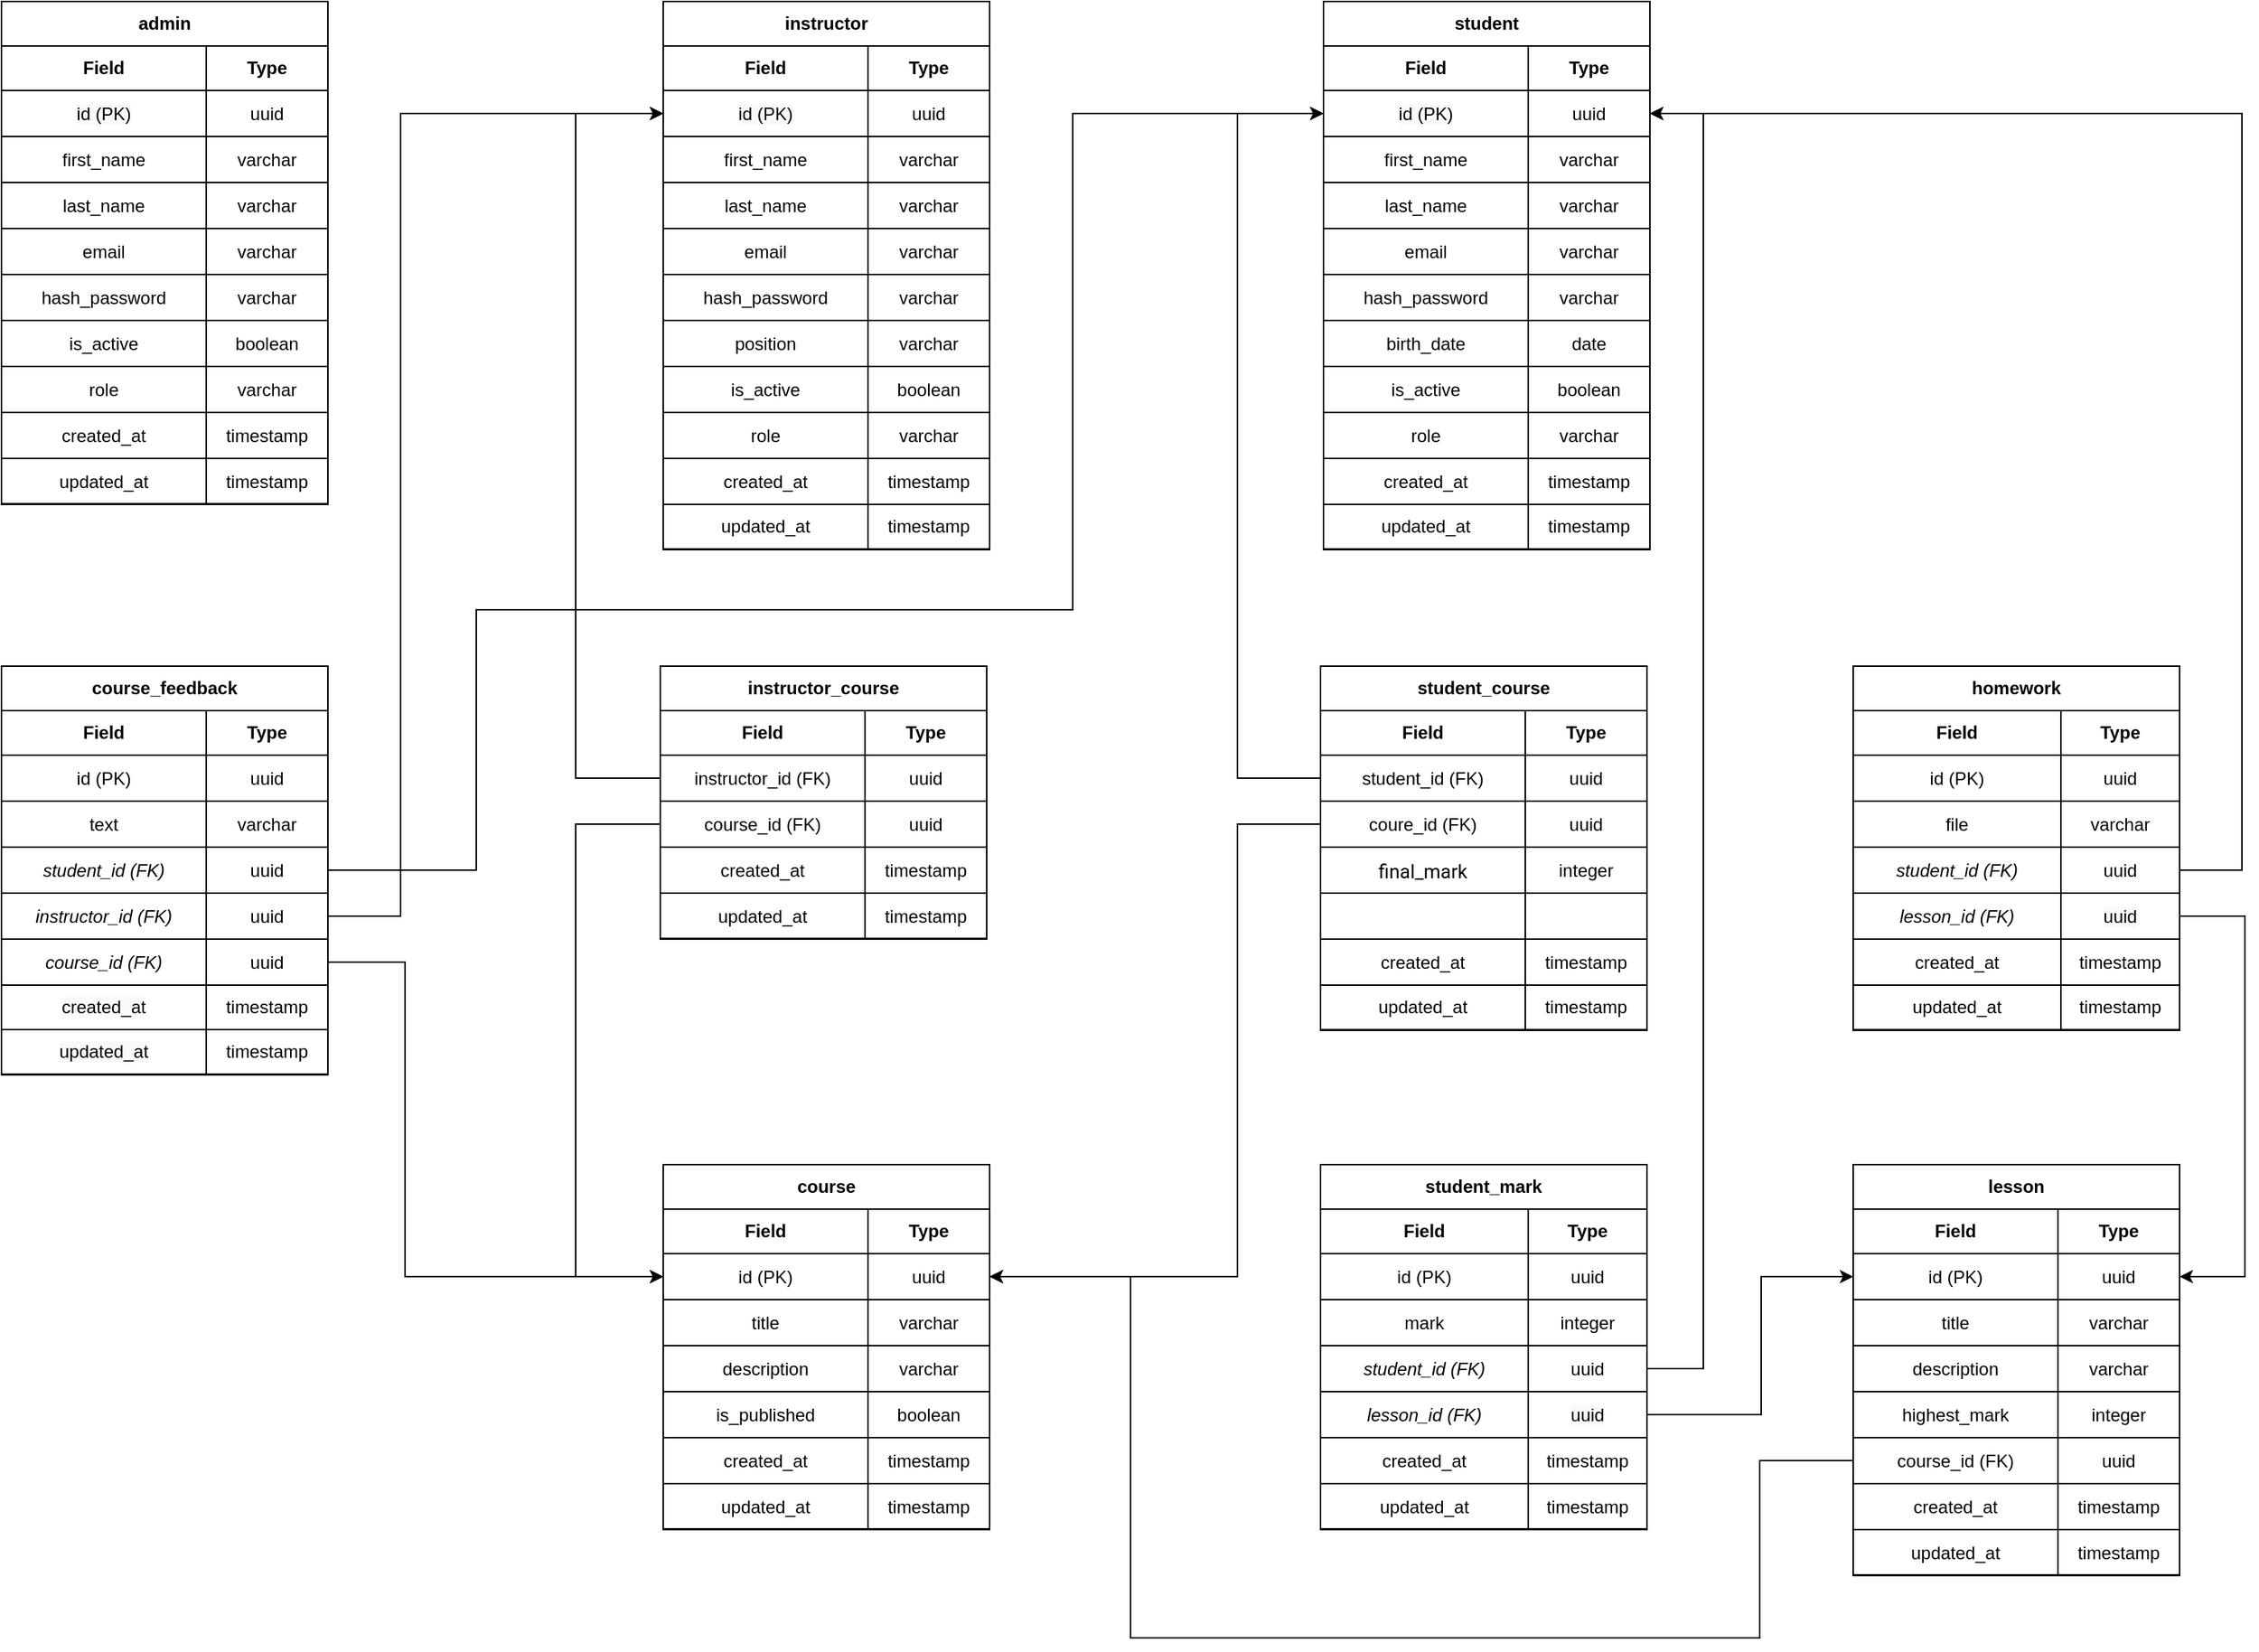 <mxfile version="20.0.4" type="github">
  <diagram id="HBX_xjjCjJP_ABUMIchj" name="Page-1">
    <mxGraphModel dx="733" dy="1844" grid="0" gridSize="10" guides="1" tooltips="1" connect="1" arrows="1" fold="1" page="0" pageScale="1" pageWidth="1169" pageHeight="827" math="0" shadow="0">
      <root>
        <mxCell id="0" />
        <mxCell id="1" parent="0" />
        <mxCell id="ykTZxqJb95JA0IABikCA-194" value="admin" style="swimlane;startSize=30;html=1;whiteSpace=wrap;container=1;collapsible=0;childLayout=tableLayout;" parent="1" vertex="1">
          <mxGeometry x="486" y="-850" width="220" height="338.5" as="geometry" />
        </mxCell>
        <mxCell id="ykTZxqJb95JA0IABikCA-195" value="" style="html=1;whiteSpace=wrap;collapsible=0;dropTarget=0;pointerEvents=0;fillColor=none;strokeColor=none;points=[[0,0.5],[1,0.5]];portConstraint=eastwest;" parent="ykTZxqJb95JA0IABikCA-194" vertex="1">
          <mxGeometry y="30" width="220" height="30" as="geometry" />
        </mxCell>
        <mxCell id="ykTZxqJb95JA0IABikCA-196" value="Field" style="shape=partialRectangle;html=1;whiteSpace=wrap;connectable=0;fillColor=none;fontStyle=1" parent="ykTZxqJb95JA0IABikCA-195" vertex="1">
          <mxGeometry width="138" height="30" as="geometry">
            <mxRectangle width="138" height="30" as="alternateBounds" />
          </mxGeometry>
        </mxCell>
        <mxCell id="ykTZxqJb95JA0IABikCA-197" value="Type" style="shape=partialRectangle;html=1;whiteSpace=wrap;connectable=0;fillColor=none;fontStyle=1" parent="ykTZxqJb95JA0IABikCA-195" vertex="1">
          <mxGeometry x="138" width="82" height="30" as="geometry">
            <mxRectangle width="82" height="30" as="alternateBounds" />
          </mxGeometry>
        </mxCell>
        <mxCell id="ykTZxqJb95JA0IABikCA-421" style="html=1;whiteSpace=wrap;collapsible=0;dropTarget=0;pointerEvents=0;fillColor=none;strokeColor=none;points=[[0,0.5],[1,0.5]];portConstraint=eastwest;" parent="ykTZxqJb95JA0IABikCA-194" vertex="1">
          <mxGeometry y="60" width="220" height="31" as="geometry" />
        </mxCell>
        <mxCell id="ykTZxqJb95JA0IABikCA-422" value="&lt;span style=&quot;color: rgb(0, 0, 0); font-family: Helvetica; font-size: 12px; font-style: normal; font-variant-ligatures: normal; font-variant-caps: normal; font-weight: 400; letter-spacing: normal; orphans: 2; text-align: center; text-indent: 0px; text-transform: none; widows: 2; word-spacing: 0px; -webkit-text-stroke-width: 0px; background-color: rgb(248, 249, 250); text-decoration-thickness: initial; text-decoration-style: initial; text-decoration-color: initial; float: none; display: inline !important;&quot;&gt;id (PK)&lt;/span&gt;" style="shape=partialRectangle;html=1;whiteSpace=wrap;connectable=0;fillColor=none;" parent="ykTZxqJb95JA0IABikCA-421" vertex="1">
          <mxGeometry width="138" height="31" as="geometry">
            <mxRectangle width="138" height="31" as="alternateBounds" />
          </mxGeometry>
        </mxCell>
        <mxCell id="ykTZxqJb95JA0IABikCA-423" value="uuid" style="shape=partialRectangle;html=1;whiteSpace=wrap;connectable=0;fillColor=none;" parent="ykTZxqJb95JA0IABikCA-421" vertex="1">
          <mxGeometry x="138" width="82" height="31" as="geometry">
            <mxRectangle width="82" height="31" as="alternateBounds" />
          </mxGeometry>
        </mxCell>
        <mxCell id="ykTZxqJb95JA0IABikCA-409" style="html=1;whiteSpace=wrap;collapsible=0;dropTarget=0;pointerEvents=0;fillColor=none;strokeColor=none;points=[[0,0.5],[1,0.5]];portConstraint=eastwest;" parent="ykTZxqJb95JA0IABikCA-194" vertex="1">
          <mxGeometry y="91" width="220" height="31" as="geometry" />
        </mxCell>
        <mxCell id="ykTZxqJb95JA0IABikCA-410" value="&lt;span style=&quot;&quot;&gt;first_name&lt;/span&gt;" style="shape=partialRectangle;html=1;whiteSpace=wrap;connectable=0;fillColor=none;" parent="ykTZxqJb95JA0IABikCA-409" vertex="1">
          <mxGeometry width="138" height="31" as="geometry">
            <mxRectangle width="138" height="31" as="alternateBounds" />
          </mxGeometry>
        </mxCell>
        <mxCell id="ykTZxqJb95JA0IABikCA-411" value="&lt;span style=&quot;font-family: helvetica;&quot;&gt;varchar&lt;/span&gt;" style="shape=partialRectangle;html=1;whiteSpace=wrap;connectable=0;fillColor=none;" parent="ykTZxqJb95JA0IABikCA-409" vertex="1">
          <mxGeometry x="138" width="82" height="31" as="geometry">
            <mxRectangle width="82" height="31" as="alternateBounds" />
          </mxGeometry>
        </mxCell>
        <mxCell id="ykTZxqJb95JA0IABikCA-424" style="html=1;whiteSpace=wrap;collapsible=0;dropTarget=0;pointerEvents=0;fillColor=none;strokeColor=none;points=[[0,0.5],[1,0.5]];portConstraint=eastwest;" parent="ykTZxqJb95JA0IABikCA-194" vertex="1">
          <mxGeometry y="122" width="220" height="31" as="geometry" />
        </mxCell>
        <mxCell id="ykTZxqJb95JA0IABikCA-425" value="&lt;span style=&quot;&quot;&gt;last_name&lt;/span&gt;" style="shape=partialRectangle;html=1;whiteSpace=wrap;connectable=0;fillColor=none;" parent="ykTZxqJb95JA0IABikCA-424" vertex="1">
          <mxGeometry width="138" height="31" as="geometry">
            <mxRectangle width="138" height="31" as="alternateBounds" />
          </mxGeometry>
        </mxCell>
        <mxCell id="ykTZxqJb95JA0IABikCA-426" value="&lt;span style=&quot;font-family: helvetica;&quot;&gt;varchar&lt;/span&gt;" style="shape=partialRectangle;html=1;whiteSpace=wrap;connectable=0;fillColor=none;" parent="ykTZxqJb95JA0IABikCA-424" vertex="1">
          <mxGeometry x="138" width="82" height="31" as="geometry">
            <mxRectangle width="82" height="31" as="alternateBounds" />
          </mxGeometry>
        </mxCell>
        <mxCell id="ykTZxqJb95JA0IABikCA-458" style="html=1;whiteSpace=wrap;collapsible=0;dropTarget=0;pointerEvents=0;fillColor=none;strokeColor=none;points=[[0,0.5],[1,0.5]];portConstraint=eastwest;" parent="ykTZxqJb95JA0IABikCA-194" vertex="1">
          <mxGeometry y="153" width="220" height="31" as="geometry" />
        </mxCell>
        <mxCell id="ykTZxqJb95JA0IABikCA-459" value="&lt;span style=&quot;&quot;&gt;email&lt;/span&gt;" style="shape=partialRectangle;html=1;whiteSpace=wrap;connectable=0;fillColor=none;" parent="ykTZxqJb95JA0IABikCA-458" vertex="1">
          <mxGeometry width="138" height="31" as="geometry">
            <mxRectangle width="138" height="31" as="alternateBounds" />
          </mxGeometry>
        </mxCell>
        <mxCell id="ykTZxqJb95JA0IABikCA-460" value="&lt;span style=&quot;font-family: helvetica;&quot;&gt;varchar&lt;/span&gt;" style="shape=partialRectangle;html=1;whiteSpace=wrap;connectable=0;fillColor=none;" parent="ykTZxqJb95JA0IABikCA-458" vertex="1">
          <mxGeometry x="138" width="82" height="31" as="geometry">
            <mxRectangle width="82" height="31" as="alternateBounds" />
          </mxGeometry>
        </mxCell>
        <mxCell id="ykTZxqJb95JA0IABikCA-415" style="html=1;whiteSpace=wrap;collapsible=0;dropTarget=0;pointerEvents=0;fillColor=none;strokeColor=none;points=[[0,0.5],[1,0.5]];portConstraint=eastwest;" parent="ykTZxqJb95JA0IABikCA-194" vertex="1">
          <mxGeometry y="184" width="220" height="31" as="geometry" />
        </mxCell>
        <mxCell id="ykTZxqJb95JA0IABikCA-416" value="&lt;span style=&quot;text-align: start;&quot;&gt;hash_password&lt;/span&gt;" style="shape=partialRectangle;html=1;whiteSpace=wrap;connectable=0;fillColor=none;" parent="ykTZxqJb95JA0IABikCA-415" vertex="1">
          <mxGeometry width="138" height="31" as="geometry">
            <mxRectangle width="138" height="31" as="alternateBounds" />
          </mxGeometry>
        </mxCell>
        <mxCell id="ykTZxqJb95JA0IABikCA-417" value="&lt;span style=&quot;font-family: helvetica;&quot;&gt;varchar&lt;/span&gt;" style="shape=partialRectangle;html=1;whiteSpace=wrap;connectable=0;fillColor=none;" parent="ykTZxqJb95JA0IABikCA-415" vertex="1">
          <mxGeometry x="138" width="82" height="31" as="geometry">
            <mxRectangle width="82" height="31" as="alternateBounds" />
          </mxGeometry>
        </mxCell>
        <mxCell id="ykTZxqJb95JA0IABikCA-418" style="html=1;whiteSpace=wrap;collapsible=0;dropTarget=0;pointerEvents=0;fillColor=none;strokeColor=none;points=[[0,0.5],[1,0.5]];portConstraint=eastwest;" parent="ykTZxqJb95JA0IABikCA-194" vertex="1">
          <mxGeometry y="215" width="220" height="31" as="geometry" />
        </mxCell>
        <mxCell id="ykTZxqJb95JA0IABikCA-419" value="&lt;span style=&quot;&quot;&gt;is_active&lt;/span&gt;" style="shape=partialRectangle;html=1;whiteSpace=wrap;connectable=0;fillColor=none;" parent="ykTZxqJb95JA0IABikCA-418" vertex="1">
          <mxGeometry width="138" height="31" as="geometry">
            <mxRectangle width="138" height="31" as="alternateBounds" />
          </mxGeometry>
        </mxCell>
        <mxCell id="ykTZxqJb95JA0IABikCA-420" value="boolean" style="shape=partialRectangle;html=1;whiteSpace=wrap;connectable=0;fillColor=none;" parent="ykTZxqJb95JA0IABikCA-418" vertex="1">
          <mxGeometry x="138" width="82" height="31" as="geometry">
            <mxRectangle width="82" height="31" as="alternateBounds" />
          </mxGeometry>
        </mxCell>
        <mxCell id="ykTZxqJb95JA0IABikCA-198" value="" style="html=1;whiteSpace=wrap;collapsible=0;dropTarget=0;pointerEvents=0;fillColor=none;strokeColor=none;points=[[0,0.5],[1,0.5]];portConstraint=eastwest;" parent="ykTZxqJb95JA0IABikCA-194" vertex="1">
          <mxGeometry y="246" width="220" height="31" as="geometry" />
        </mxCell>
        <mxCell id="ykTZxqJb95JA0IABikCA-199" value="role" style="shape=partialRectangle;html=1;whiteSpace=wrap;connectable=0;fillColor=none;" parent="ykTZxqJb95JA0IABikCA-198" vertex="1">
          <mxGeometry width="138" height="31" as="geometry">
            <mxRectangle width="138" height="31" as="alternateBounds" />
          </mxGeometry>
        </mxCell>
        <mxCell id="ykTZxqJb95JA0IABikCA-200" value="&lt;span style=&quot;font-family: helvetica;&quot;&gt;varchar&lt;/span&gt;" style="shape=partialRectangle;html=1;whiteSpace=wrap;connectable=0;fillColor=none;" parent="ykTZxqJb95JA0IABikCA-198" vertex="1">
          <mxGeometry x="138" width="82" height="31" as="geometry">
            <mxRectangle width="82" height="31" as="alternateBounds" />
          </mxGeometry>
        </mxCell>
        <mxCell id="ykTZxqJb95JA0IABikCA-201" style="html=1;whiteSpace=wrap;collapsible=0;dropTarget=0;pointerEvents=0;fillColor=none;strokeColor=none;points=[[0,0.5],[1,0.5]];portConstraint=eastwest;" parent="ykTZxqJb95JA0IABikCA-194" vertex="1">
          <mxGeometry y="277" width="220" height="31" as="geometry" />
        </mxCell>
        <mxCell id="ykTZxqJb95JA0IABikCA-202" value="created_at" style="shape=partialRectangle;html=1;whiteSpace=wrap;connectable=0;fillColor=none;" parent="ykTZxqJb95JA0IABikCA-201" vertex="1">
          <mxGeometry width="138" height="31" as="geometry">
            <mxRectangle width="138" height="31" as="alternateBounds" />
          </mxGeometry>
        </mxCell>
        <mxCell id="ykTZxqJb95JA0IABikCA-203" value="timestamp" style="shape=partialRectangle;html=1;whiteSpace=wrap;connectable=0;fillColor=none;" parent="ykTZxqJb95JA0IABikCA-201" vertex="1">
          <mxGeometry x="138" width="82" height="31" as="geometry">
            <mxRectangle width="82" height="31" as="alternateBounds" />
          </mxGeometry>
        </mxCell>
        <mxCell id="ykTZxqJb95JA0IABikCA-204" style="html=1;whiteSpace=wrap;collapsible=0;dropTarget=0;pointerEvents=0;fillColor=none;strokeColor=none;points=[[0,0.5],[1,0.5]];portConstraint=eastwest;" parent="ykTZxqJb95JA0IABikCA-194" vertex="1">
          <mxGeometry y="308" width="220" height="31" as="geometry" />
        </mxCell>
        <mxCell id="ykTZxqJb95JA0IABikCA-205" value="updated_at" style="shape=partialRectangle;html=1;whiteSpace=wrap;connectable=0;fillColor=none;" parent="ykTZxqJb95JA0IABikCA-204" vertex="1">
          <mxGeometry width="138" height="31" as="geometry">
            <mxRectangle width="138" height="31" as="alternateBounds" />
          </mxGeometry>
        </mxCell>
        <mxCell id="ykTZxqJb95JA0IABikCA-206" value="&lt;span style=&quot;&quot;&gt;timestamp&lt;/span&gt;" style="shape=partialRectangle;html=1;whiteSpace=wrap;connectable=0;fillColor=none;" parent="ykTZxqJb95JA0IABikCA-204" vertex="1">
          <mxGeometry x="138" width="82" height="31" as="geometry">
            <mxRectangle width="82" height="31" as="alternateBounds" />
          </mxGeometry>
        </mxCell>
        <mxCell id="ykTZxqJb95JA0IABikCA-247" value="course" style="swimlane;startSize=30;html=1;whiteSpace=wrap;container=1;collapsible=0;childLayout=tableLayout;" parent="1" vertex="1">
          <mxGeometry x="932" y="-66" width="220" height="245.5" as="geometry" />
        </mxCell>
        <mxCell id="ykTZxqJb95JA0IABikCA-248" value="" style="html=1;whiteSpace=wrap;collapsible=0;dropTarget=0;pointerEvents=0;fillColor=none;strokeColor=none;points=[[0,0.5],[1,0.5]];portConstraint=eastwest;" parent="ykTZxqJb95JA0IABikCA-247" vertex="1">
          <mxGeometry y="30" width="220" height="30" as="geometry" />
        </mxCell>
        <mxCell id="ykTZxqJb95JA0IABikCA-249" value="Field" style="shape=partialRectangle;html=1;whiteSpace=wrap;connectable=0;fillColor=none;fontStyle=1" parent="ykTZxqJb95JA0IABikCA-248" vertex="1">
          <mxGeometry width="138" height="30" as="geometry">
            <mxRectangle width="138" height="30" as="alternateBounds" />
          </mxGeometry>
        </mxCell>
        <mxCell id="ykTZxqJb95JA0IABikCA-250" value="Type" style="shape=partialRectangle;html=1;whiteSpace=wrap;connectable=0;fillColor=none;fontStyle=1" parent="ykTZxqJb95JA0IABikCA-248" vertex="1">
          <mxGeometry x="138" width="82" height="30" as="geometry">
            <mxRectangle width="82" height="30" as="alternateBounds" />
          </mxGeometry>
        </mxCell>
        <mxCell id="ykTZxqJb95JA0IABikCA-251" value="" style="html=1;whiteSpace=wrap;collapsible=0;dropTarget=0;pointerEvents=0;fillColor=none;strokeColor=none;points=[[0,0.5],[1,0.5]];portConstraint=eastwest;" parent="ykTZxqJb95JA0IABikCA-247" vertex="1">
          <mxGeometry y="60" width="220" height="31" as="geometry" />
        </mxCell>
        <mxCell id="ykTZxqJb95JA0IABikCA-252" value="id (PK)" style="shape=partialRectangle;html=1;whiteSpace=wrap;connectable=0;fillColor=none;" parent="ykTZxqJb95JA0IABikCA-251" vertex="1">
          <mxGeometry width="138" height="31" as="geometry">
            <mxRectangle width="138" height="31" as="alternateBounds" />
          </mxGeometry>
        </mxCell>
        <mxCell id="ykTZxqJb95JA0IABikCA-253" value="uuid" style="shape=partialRectangle;html=1;whiteSpace=wrap;connectable=0;fillColor=none;" parent="ykTZxqJb95JA0IABikCA-251" vertex="1">
          <mxGeometry x="138" width="82" height="31" as="geometry">
            <mxRectangle width="82" height="31" as="alternateBounds" />
          </mxGeometry>
        </mxCell>
        <mxCell id="ykTZxqJb95JA0IABikCA-501" style="html=1;whiteSpace=wrap;collapsible=0;dropTarget=0;pointerEvents=0;fillColor=none;strokeColor=none;points=[[0,0.5],[1,0.5]];portConstraint=eastwest;" parent="ykTZxqJb95JA0IABikCA-247" vertex="1">
          <mxGeometry y="91" width="220" height="31" as="geometry" />
        </mxCell>
        <mxCell id="ykTZxqJb95JA0IABikCA-502" value="title" style="shape=partialRectangle;html=1;whiteSpace=wrap;connectable=0;fillColor=none;" parent="ykTZxqJb95JA0IABikCA-501" vertex="1">
          <mxGeometry width="138" height="31" as="geometry">
            <mxRectangle width="138" height="31" as="alternateBounds" />
          </mxGeometry>
        </mxCell>
        <mxCell id="ykTZxqJb95JA0IABikCA-503" value="&lt;span style=&quot;font-family: helvetica;&quot;&gt;varchar&lt;/span&gt;" style="shape=partialRectangle;html=1;whiteSpace=wrap;connectable=0;fillColor=none;" parent="ykTZxqJb95JA0IABikCA-501" vertex="1">
          <mxGeometry x="138" width="82" height="31" as="geometry">
            <mxRectangle width="82" height="31" as="alternateBounds" />
          </mxGeometry>
        </mxCell>
        <mxCell id="ykTZxqJb95JA0IABikCA-254" style="html=1;whiteSpace=wrap;collapsible=0;dropTarget=0;pointerEvents=0;fillColor=none;strokeColor=none;points=[[0,0.5],[1,0.5]];portConstraint=eastwest;" parent="ykTZxqJb95JA0IABikCA-247" vertex="1">
          <mxGeometry y="122" width="220" height="31" as="geometry" />
        </mxCell>
        <mxCell id="ykTZxqJb95JA0IABikCA-255" value="&lt;span style=&quot;text-align: start;&quot;&gt;description&lt;/span&gt;" style="shape=partialRectangle;html=1;whiteSpace=wrap;connectable=0;fillColor=none;" parent="ykTZxqJb95JA0IABikCA-254" vertex="1">
          <mxGeometry width="138" height="31" as="geometry">
            <mxRectangle width="138" height="31" as="alternateBounds" />
          </mxGeometry>
        </mxCell>
        <mxCell id="ykTZxqJb95JA0IABikCA-256" value="&lt;span style=&quot;font-family: helvetica;&quot;&gt;varchar&lt;/span&gt;" style="shape=partialRectangle;html=1;whiteSpace=wrap;connectable=0;fillColor=none;" parent="ykTZxqJb95JA0IABikCA-254" vertex="1">
          <mxGeometry x="138" width="82" height="31" as="geometry">
            <mxRectangle width="82" height="31" as="alternateBounds" />
          </mxGeometry>
        </mxCell>
        <mxCell id="GQdwX8b3pZN7h24USSgG-1" style="html=1;whiteSpace=wrap;collapsible=0;dropTarget=0;pointerEvents=0;fillColor=none;strokeColor=none;points=[[0,0.5],[1,0.5]];portConstraint=eastwest;" parent="ykTZxqJb95JA0IABikCA-247" vertex="1">
          <mxGeometry y="153" width="220" height="31" as="geometry" />
        </mxCell>
        <mxCell id="GQdwX8b3pZN7h24USSgG-2" value="is_published" style="shape=partialRectangle;html=1;whiteSpace=wrap;connectable=0;fillColor=none;" parent="GQdwX8b3pZN7h24USSgG-1" vertex="1">
          <mxGeometry width="138" height="31" as="geometry">
            <mxRectangle width="138" height="31" as="alternateBounds" />
          </mxGeometry>
        </mxCell>
        <mxCell id="GQdwX8b3pZN7h24USSgG-3" value="&lt;span style=&quot;&quot;&gt;boolean&lt;/span&gt;" style="shape=partialRectangle;html=1;whiteSpace=wrap;connectable=0;fillColor=none;" parent="GQdwX8b3pZN7h24USSgG-1" vertex="1">
          <mxGeometry x="138" width="82" height="31" as="geometry">
            <mxRectangle width="82" height="31" as="alternateBounds" />
          </mxGeometry>
        </mxCell>
        <mxCell id="ykTZxqJb95JA0IABikCA-257" style="html=1;whiteSpace=wrap;collapsible=0;dropTarget=0;pointerEvents=0;fillColor=none;strokeColor=none;points=[[0,0.5],[1,0.5]];portConstraint=eastwest;" parent="ykTZxqJb95JA0IABikCA-247" vertex="1">
          <mxGeometry y="184" width="220" height="31" as="geometry" />
        </mxCell>
        <mxCell id="ykTZxqJb95JA0IABikCA-258" value="&lt;span style=&quot;&quot;&gt;created_at&lt;/span&gt;" style="shape=partialRectangle;html=1;whiteSpace=wrap;connectable=0;fillColor=none;" parent="ykTZxqJb95JA0IABikCA-257" vertex="1">
          <mxGeometry width="138" height="31" as="geometry">
            <mxRectangle width="138" height="31" as="alternateBounds" />
          </mxGeometry>
        </mxCell>
        <mxCell id="ykTZxqJb95JA0IABikCA-259" value="&lt;span style=&quot;&quot;&gt;timestamp&lt;/span&gt;" style="shape=partialRectangle;html=1;whiteSpace=wrap;connectable=0;fillColor=none;" parent="ykTZxqJb95JA0IABikCA-257" vertex="1">
          <mxGeometry x="138" width="82" height="31" as="geometry">
            <mxRectangle width="82" height="31" as="alternateBounds" />
          </mxGeometry>
        </mxCell>
        <mxCell id="ykTZxqJb95JA0IABikCA-260" style="html=1;whiteSpace=wrap;collapsible=0;dropTarget=0;pointerEvents=0;fillColor=none;strokeColor=none;points=[[0,0.5],[1,0.5]];portConstraint=eastwest;" parent="ykTZxqJb95JA0IABikCA-247" vertex="1">
          <mxGeometry y="215" width="220" height="31" as="geometry" />
        </mxCell>
        <mxCell id="ykTZxqJb95JA0IABikCA-261" value="&lt;span style=&quot;&quot;&gt;updated_at&lt;/span&gt;" style="shape=partialRectangle;html=1;whiteSpace=wrap;connectable=0;fillColor=none;" parent="ykTZxqJb95JA0IABikCA-260" vertex="1">
          <mxGeometry width="138" height="31" as="geometry">
            <mxRectangle width="138" height="31" as="alternateBounds" />
          </mxGeometry>
        </mxCell>
        <mxCell id="ykTZxqJb95JA0IABikCA-262" value="&lt;span style=&quot;&quot;&gt;timestamp&lt;/span&gt;" style="shape=partialRectangle;html=1;whiteSpace=wrap;connectable=0;fillColor=none;" parent="ykTZxqJb95JA0IABikCA-260" vertex="1">
          <mxGeometry x="138" width="82" height="31" as="geometry">
            <mxRectangle width="82" height="31" as="alternateBounds" />
          </mxGeometry>
        </mxCell>
        <mxCell id="ykTZxqJb95JA0IABikCA-263" value="student_course" style="swimlane;startSize=30;html=1;whiteSpace=wrap;container=1;collapsible=0;childLayout=tableLayout;" parent="1" vertex="1">
          <mxGeometry x="1375" y="-402" width="220" height="245.5" as="geometry" />
        </mxCell>
        <mxCell id="ykTZxqJb95JA0IABikCA-264" value="" style="html=1;whiteSpace=wrap;collapsible=0;dropTarget=0;pointerEvents=0;fillColor=none;strokeColor=none;points=[[0,0.5],[1,0.5]];portConstraint=eastwest;" parent="ykTZxqJb95JA0IABikCA-263" vertex="1">
          <mxGeometry y="30" width="220" height="30" as="geometry" />
        </mxCell>
        <mxCell id="ykTZxqJb95JA0IABikCA-265" value="Field" style="shape=partialRectangle;html=1;whiteSpace=wrap;connectable=0;fillColor=none;fontStyle=1" parent="ykTZxqJb95JA0IABikCA-264" vertex="1">
          <mxGeometry width="138" height="30" as="geometry">
            <mxRectangle width="138" height="30" as="alternateBounds" />
          </mxGeometry>
        </mxCell>
        <mxCell id="ykTZxqJb95JA0IABikCA-266" value="Type" style="shape=partialRectangle;html=1;whiteSpace=wrap;connectable=0;fillColor=none;fontStyle=1" parent="ykTZxqJb95JA0IABikCA-264" vertex="1">
          <mxGeometry x="138" width="82" height="30" as="geometry">
            <mxRectangle width="82" height="30" as="alternateBounds" />
          </mxGeometry>
        </mxCell>
        <mxCell id="ykTZxqJb95JA0IABikCA-267" value="" style="html=1;whiteSpace=wrap;collapsible=0;dropTarget=0;pointerEvents=0;fillColor=none;strokeColor=none;points=[[0,0.5],[1,0.5]];portConstraint=eastwest;" parent="ykTZxqJb95JA0IABikCA-263" vertex="1">
          <mxGeometry y="60" width="220" height="31" as="geometry" />
        </mxCell>
        <mxCell id="ykTZxqJb95JA0IABikCA-268" value="student_id (FK)" style="shape=partialRectangle;html=1;whiteSpace=wrap;connectable=0;fillColor=none;" parent="ykTZxqJb95JA0IABikCA-267" vertex="1">
          <mxGeometry width="138" height="31" as="geometry">
            <mxRectangle width="138" height="31" as="alternateBounds" />
          </mxGeometry>
        </mxCell>
        <mxCell id="ykTZxqJb95JA0IABikCA-269" value="uuid" style="shape=partialRectangle;html=1;whiteSpace=wrap;connectable=0;fillColor=none;" parent="ykTZxqJb95JA0IABikCA-267" vertex="1">
          <mxGeometry x="138" width="82" height="31" as="geometry">
            <mxRectangle width="82" height="31" as="alternateBounds" />
          </mxGeometry>
        </mxCell>
        <mxCell id="ykTZxqJb95JA0IABikCA-270" style="html=1;whiteSpace=wrap;collapsible=0;dropTarget=0;pointerEvents=0;fillColor=none;strokeColor=none;points=[[0,0.5],[1,0.5]];portConstraint=eastwest;" parent="ykTZxqJb95JA0IABikCA-263" vertex="1">
          <mxGeometry y="91" width="220" height="31" as="geometry" />
        </mxCell>
        <mxCell id="ykTZxqJb95JA0IABikCA-271" value="coure_id (FK)" style="shape=partialRectangle;html=1;whiteSpace=wrap;connectable=0;fillColor=none;" parent="ykTZxqJb95JA0IABikCA-270" vertex="1">
          <mxGeometry width="138" height="31" as="geometry">
            <mxRectangle width="138" height="31" as="alternateBounds" />
          </mxGeometry>
        </mxCell>
        <mxCell id="ykTZxqJb95JA0IABikCA-272" value="uuid" style="shape=partialRectangle;html=1;whiteSpace=wrap;connectable=0;fillColor=none;" parent="ykTZxqJb95JA0IABikCA-270" vertex="1">
          <mxGeometry x="138" width="82" height="31" as="geometry">
            <mxRectangle width="82" height="31" as="alternateBounds" />
          </mxGeometry>
        </mxCell>
        <mxCell id="5XRtDDS6c4aPC21vmuXQ-4" style="html=1;whiteSpace=wrap;collapsible=0;dropTarget=0;pointerEvents=0;fillColor=none;strokeColor=none;points=[[0,0.5],[1,0.5]];portConstraint=eastwest;" vertex="1" parent="ykTZxqJb95JA0IABikCA-263">
          <mxGeometry y="122" width="220" height="31" as="geometry" />
        </mxCell>
        <mxCell id="5XRtDDS6c4aPC21vmuXQ-5" value="&lt;span style=&quot;font-family: Roboto, RobotoDraft, Helvetica, Arial, sans-serif; font-size: 13px; text-align: start;&quot;&gt;final_mark&lt;/span&gt;" style="shape=partialRectangle;html=1;whiteSpace=wrap;connectable=0;fillColor=none;" vertex="1" parent="5XRtDDS6c4aPC21vmuXQ-4">
          <mxGeometry width="138" height="31" as="geometry">
            <mxRectangle width="138" height="31" as="alternateBounds" />
          </mxGeometry>
        </mxCell>
        <mxCell id="5XRtDDS6c4aPC21vmuXQ-6" value="integer" style="shape=partialRectangle;html=1;whiteSpace=wrap;connectable=0;fillColor=none;" vertex="1" parent="5XRtDDS6c4aPC21vmuXQ-4">
          <mxGeometry x="138" width="82" height="31" as="geometry">
            <mxRectangle width="82" height="31" as="alternateBounds" />
          </mxGeometry>
        </mxCell>
        <mxCell id="5XRtDDS6c4aPC21vmuXQ-7" style="html=1;whiteSpace=wrap;collapsible=0;dropTarget=0;pointerEvents=0;fillColor=none;strokeColor=none;points=[[0,0.5],[1,0.5]];portConstraint=eastwest;" vertex="1" parent="ykTZxqJb95JA0IABikCA-263">
          <mxGeometry y="153" width="220" height="31" as="geometry" />
        </mxCell>
        <mxCell id="5XRtDDS6c4aPC21vmuXQ-8" style="shape=partialRectangle;html=1;whiteSpace=wrap;connectable=0;fillColor=none;" vertex="1" parent="5XRtDDS6c4aPC21vmuXQ-7">
          <mxGeometry width="138" height="31" as="geometry">
            <mxRectangle width="138" height="31" as="alternateBounds" />
          </mxGeometry>
        </mxCell>
        <mxCell id="5XRtDDS6c4aPC21vmuXQ-9" style="shape=partialRectangle;html=1;whiteSpace=wrap;connectable=0;fillColor=none;" vertex="1" parent="5XRtDDS6c4aPC21vmuXQ-7">
          <mxGeometry x="138" width="82" height="31" as="geometry">
            <mxRectangle width="82" height="31" as="alternateBounds" />
          </mxGeometry>
        </mxCell>
        <mxCell id="ykTZxqJb95JA0IABikCA-273" style="html=1;whiteSpace=wrap;collapsible=0;dropTarget=0;pointerEvents=0;fillColor=none;strokeColor=none;points=[[0,0.5],[1,0.5]];portConstraint=eastwest;" parent="ykTZxqJb95JA0IABikCA-263" vertex="1">
          <mxGeometry y="184" width="220" height="31" as="geometry" />
        </mxCell>
        <mxCell id="ykTZxqJb95JA0IABikCA-274" value="&lt;span style=&quot;&quot;&gt;created_at&lt;/span&gt;" style="shape=partialRectangle;html=1;whiteSpace=wrap;connectable=0;fillColor=none;" parent="ykTZxqJb95JA0IABikCA-273" vertex="1">
          <mxGeometry width="138" height="31" as="geometry">
            <mxRectangle width="138" height="31" as="alternateBounds" />
          </mxGeometry>
        </mxCell>
        <mxCell id="ykTZxqJb95JA0IABikCA-275" value="&lt;span style=&quot;&quot;&gt;timestamp&lt;/span&gt;" style="shape=partialRectangle;html=1;whiteSpace=wrap;connectable=0;fillColor=none;" parent="ykTZxqJb95JA0IABikCA-273" vertex="1">
          <mxGeometry x="138" width="82" height="31" as="geometry">
            <mxRectangle width="82" height="31" as="alternateBounds" />
          </mxGeometry>
        </mxCell>
        <mxCell id="ykTZxqJb95JA0IABikCA-276" style="html=1;whiteSpace=wrap;collapsible=0;dropTarget=0;pointerEvents=0;fillColor=none;strokeColor=none;points=[[0,0.5],[1,0.5]];portConstraint=eastwest;" parent="ykTZxqJb95JA0IABikCA-263" vertex="1">
          <mxGeometry y="215" width="220" height="30" as="geometry" />
        </mxCell>
        <mxCell id="ykTZxqJb95JA0IABikCA-277" value="&lt;span style=&quot;&quot;&gt;updated_at&lt;/span&gt;" style="shape=partialRectangle;html=1;whiteSpace=wrap;connectable=0;fillColor=none;" parent="ykTZxqJb95JA0IABikCA-276" vertex="1">
          <mxGeometry width="138" height="30" as="geometry">
            <mxRectangle width="138" height="30" as="alternateBounds" />
          </mxGeometry>
        </mxCell>
        <mxCell id="ykTZxqJb95JA0IABikCA-278" value="&lt;span style=&quot;&quot;&gt;timestamp&lt;/span&gt;" style="shape=partialRectangle;html=1;whiteSpace=wrap;connectable=0;fillColor=none;" parent="ykTZxqJb95JA0IABikCA-276" vertex="1">
          <mxGeometry x="138" width="82" height="30" as="geometry">
            <mxRectangle width="82" height="30" as="alternateBounds" />
          </mxGeometry>
        </mxCell>
        <mxCell id="ykTZxqJb95JA0IABikCA-279" value="instructor_course" style="swimlane;startSize=30;html=1;whiteSpace=wrap;container=1;collapsible=0;childLayout=tableLayout;" parent="1" vertex="1">
          <mxGeometry x="930" y="-402" width="220" height="183.5" as="geometry" />
        </mxCell>
        <mxCell id="ykTZxqJb95JA0IABikCA-280" value="" style="html=1;whiteSpace=wrap;collapsible=0;dropTarget=0;pointerEvents=0;fillColor=none;strokeColor=none;points=[[0,0.5],[1,0.5]];portConstraint=eastwest;" parent="ykTZxqJb95JA0IABikCA-279" vertex="1">
          <mxGeometry y="30" width="220" height="30" as="geometry" />
        </mxCell>
        <mxCell id="ykTZxqJb95JA0IABikCA-281" value="Field" style="shape=partialRectangle;html=1;whiteSpace=wrap;connectable=0;fillColor=none;fontStyle=1" parent="ykTZxqJb95JA0IABikCA-280" vertex="1">
          <mxGeometry width="138" height="30" as="geometry">
            <mxRectangle width="138" height="30" as="alternateBounds" />
          </mxGeometry>
        </mxCell>
        <mxCell id="ykTZxqJb95JA0IABikCA-282" value="Type" style="shape=partialRectangle;html=1;whiteSpace=wrap;connectable=0;fillColor=none;fontStyle=1" parent="ykTZxqJb95JA0IABikCA-280" vertex="1">
          <mxGeometry x="138" width="82" height="30" as="geometry">
            <mxRectangle width="82" height="30" as="alternateBounds" />
          </mxGeometry>
        </mxCell>
        <mxCell id="ykTZxqJb95JA0IABikCA-283" value="" style="html=1;whiteSpace=wrap;collapsible=0;dropTarget=0;pointerEvents=0;fillColor=none;strokeColor=none;points=[[0,0.5],[1,0.5]];portConstraint=eastwest;" parent="ykTZxqJb95JA0IABikCA-279" vertex="1">
          <mxGeometry y="60" width="220" height="31" as="geometry" />
        </mxCell>
        <mxCell id="ykTZxqJb95JA0IABikCA-284" value="instructor_id (FK)" style="shape=partialRectangle;html=1;whiteSpace=wrap;connectable=0;fillColor=none;" parent="ykTZxqJb95JA0IABikCA-283" vertex="1">
          <mxGeometry width="138" height="31" as="geometry">
            <mxRectangle width="138" height="31" as="alternateBounds" />
          </mxGeometry>
        </mxCell>
        <mxCell id="ykTZxqJb95JA0IABikCA-285" value="uuid" style="shape=partialRectangle;html=1;whiteSpace=wrap;connectable=0;fillColor=none;" parent="ykTZxqJb95JA0IABikCA-283" vertex="1">
          <mxGeometry x="138" width="82" height="31" as="geometry">
            <mxRectangle width="82" height="31" as="alternateBounds" />
          </mxGeometry>
        </mxCell>
        <mxCell id="ykTZxqJb95JA0IABikCA-286" style="html=1;whiteSpace=wrap;collapsible=0;dropTarget=0;pointerEvents=0;fillColor=none;strokeColor=none;points=[[0,0.5],[1,0.5]];portConstraint=eastwest;" parent="ykTZxqJb95JA0IABikCA-279" vertex="1">
          <mxGeometry y="91" width="220" height="31" as="geometry" />
        </mxCell>
        <mxCell id="ykTZxqJb95JA0IABikCA-287" value="course_id (FK)" style="shape=partialRectangle;html=1;whiteSpace=wrap;connectable=0;fillColor=none;" parent="ykTZxqJb95JA0IABikCA-286" vertex="1">
          <mxGeometry width="138" height="31" as="geometry">
            <mxRectangle width="138" height="31" as="alternateBounds" />
          </mxGeometry>
        </mxCell>
        <mxCell id="ykTZxqJb95JA0IABikCA-288" value="uuid" style="shape=partialRectangle;html=1;whiteSpace=wrap;connectable=0;fillColor=none;" parent="ykTZxqJb95JA0IABikCA-286" vertex="1">
          <mxGeometry x="138" width="82" height="31" as="geometry">
            <mxRectangle width="82" height="31" as="alternateBounds" />
          </mxGeometry>
        </mxCell>
        <mxCell id="ykTZxqJb95JA0IABikCA-289" style="html=1;whiteSpace=wrap;collapsible=0;dropTarget=0;pointerEvents=0;fillColor=none;strokeColor=none;points=[[0,0.5],[1,0.5]];portConstraint=eastwest;" parent="ykTZxqJb95JA0IABikCA-279" vertex="1">
          <mxGeometry y="122" width="220" height="31" as="geometry" />
        </mxCell>
        <mxCell id="ykTZxqJb95JA0IABikCA-290" value="&lt;span style=&quot;&quot;&gt;created_at&lt;/span&gt;" style="shape=partialRectangle;html=1;whiteSpace=wrap;connectable=0;fillColor=none;" parent="ykTZxqJb95JA0IABikCA-289" vertex="1">
          <mxGeometry width="138" height="31" as="geometry">
            <mxRectangle width="138" height="31" as="alternateBounds" />
          </mxGeometry>
        </mxCell>
        <mxCell id="ykTZxqJb95JA0IABikCA-291" value="&lt;span style=&quot;&quot;&gt;timestamp&lt;/span&gt;" style="shape=partialRectangle;html=1;whiteSpace=wrap;connectable=0;fillColor=none;" parent="ykTZxqJb95JA0IABikCA-289" vertex="1">
          <mxGeometry x="138" width="82" height="31" as="geometry">
            <mxRectangle width="82" height="31" as="alternateBounds" />
          </mxGeometry>
        </mxCell>
        <mxCell id="ykTZxqJb95JA0IABikCA-292" style="html=1;whiteSpace=wrap;collapsible=0;dropTarget=0;pointerEvents=0;fillColor=none;strokeColor=none;points=[[0,0.5],[1,0.5]];portConstraint=eastwest;" parent="ykTZxqJb95JA0IABikCA-279" vertex="1">
          <mxGeometry y="153" width="220" height="31" as="geometry" />
        </mxCell>
        <mxCell id="ykTZxqJb95JA0IABikCA-293" value="&lt;span style=&quot;&quot;&gt;updated_at&lt;/span&gt;" style="shape=partialRectangle;html=1;whiteSpace=wrap;connectable=0;fillColor=none;" parent="ykTZxqJb95JA0IABikCA-292" vertex="1">
          <mxGeometry width="138" height="31" as="geometry">
            <mxRectangle width="138" height="31" as="alternateBounds" />
          </mxGeometry>
        </mxCell>
        <mxCell id="ykTZxqJb95JA0IABikCA-294" value="&lt;span style=&quot;&quot;&gt;timestamp&lt;/span&gt;" style="shape=partialRectangle;html=1;whiteSpace=wrap;connectable=0;fillColor=none;" parent="ykTZxqJb95JA0IABikCA-292" vertex="1">
          <mxGeometry x="138" width="82" height="31" as="geometry">
            <mxRectangle width="82" height="31" as="alternateBounds" />
          </mxGeometry>
        </mxCell>
        <mxCell id="ykTZxqJb95JA0IABikCA-295" value="lesson" style="swimlane;startSize=30;html=1;whiteSpace=wrap;container=1;collapsible=0;childLayout=tableLayout;" parent="1" vertex="1">
          <mxGeometry x="1734" y="-66" width="220" height="276.5" as="geometry" />
        </mxCell>
        <mxCell id="ykTZxqJb95JA0IABikCA-296" value="" style="html=1;whiteSpace=wrap;collapsible=0;dropTarget=0;pointerEvents=0;fillColor=none;strokeColor=none;points=[[0,0.5],[1,0.5]];portConstraint=eastwest;" parent="ykTZxqJb95JA0IABikCA-295" vertex="1">
          <mxGeometry y="30" width="220" height="30" as="geometry" />
        </mxCell>
        <mxCell id="ykTZxqJb95JA0IABikCA-297" value="Field" style="shape=partialRectangle;html=1;whiteSpace=wrap;connectable=0;fillColor=none;fontStyle=1" parent="ykTZxqJb95JA0IABikCA-296" vertex="1">
          <mxGeometry width="138" height="30" as="geometry">
            <mxRectangle width="138" height="30" as="alternateBounds" />
          </mxGeometry>
        </mxCell>
        <mxCell id="ykTZxqJb95JA0IABikCA-298" value="Type" style="shape=partialRectangle;html=1;whiteSpace=wrap;connectable=0;fillColor=none;fontStyle=1" parent="ykTZxqJb95JA0IABikCA-296" vertex="1">
          <mxGeometry x="138" width="82" height="30" as="geometry">
            <mxRectangle width="82" height="30" as="alternateBounds" />
          </mxGeometry>
        </mxCell>
        <mxCell id="ykTZxqJb95JA0IABikCA-299" value="" style="html=1;whiteSpace=wrap;collapsible=0;dropTarget=0;pointerEvents=0;fillColor=none;strokeColor=none;points=[[0,0.5],[1,0.5]];portConstraint=eastwest;" parent="ykTZxqJb95JA0IABikCA-295" vertex="1">
          <mxGeometry y="60" width="220" height="31" as="geometry" />
        </mxCell>
        <mxCell id="ykTZxqJb95JA0IABikCA-300" value="id (PK)" style="shape=partialRectangle;html=1;whiteSpace=wrap;connectable=0;fillColor=none;" parent="ykTZxqJb95JA0IABikCA-299" vertex="1">
          <mxGeometry width="138" height="31" as="geometry">
            <mxRectangle width="138" height="31" as="alternateBounds" />
          </mxGeometry>
        </mxCell>
        <mxCell id="ykTZxqJb95JA0IABikCA-301" value="uuid" style="shape=partialRectangle;html=1;whiteSpace=wrap;connectable=0;fillColor=none;" parent="ykTZxqJb95JA0IABikCA-299" vertex="1">
          <mxGeometry x="138" width="82" height="31" as="geometry">
            <mxRectangle width="82" height="31" as="alternateBounds" />
          </mxGeometry>
        </mxCell>
        <mxCell id="ykTZxqJb95JA0IABikCA-339" style="html=1;whiteSpace=wrap;collapsible=0;dropTarget=0;pointerEvents=0;fillColor=none;strokeColor=none;points=[[0,0.5],[1,0.5]];portConstraint=eastwest;" parent="ykTZxqJb95JA0IABikCA-295" vertex="1">
          <mxGeometry y="91" width="220" height="31" as="geometry" />
        </mxCell>
        <mxCell id="ykTZxqJb95JA0IABikCA-340" value="title" style="shape=partialRectangle;html=1;whiteSpace=wrap;connectable=0;fillColor=none;" parent="ykTZxqJb95JA0IABikCA-339" vertex="1">
          <mxGeometry width="138" height="31" as="geometry">
            <mxRectangle width="138" height="31" as="alternateBounds" />
          </mxGeometry>
        </mxCell>
        <mxCell id="ykTZxqJb95JA0IABikCA-341" value="varchar" style="shape=partialRectangle;html=1;whiteSpace=wrap;connectable=0;fillColor=none;" parent="ykTZxqJb95JA0IABikCA-339" vertex="1">
          <mxGeometry x="138" width="82" height="31" as="geometry">
            <mxRectangle width="82" height="31" as="alternateBounds" />
          </mxGeometry>
        </mxCell>
        <mxCell id="ykTZxqJb95JA0IABikCA-302" style="html=1;whiteSpace=wrap;collapsible=0;dropTarget=0;pointerEvents=0;fillColor=none;strokeColor=none;points=[[0,0.5],[1,0.5]];portConstraint=eastwest;" parent="ykTZxqJb95JA0IABikCA-295" vertex="1">
          <mxGeometry y="122" width="220" height="31" as="geometry" />
        </mxCell>
        <mxCell id="ykTZxqJb95JA0IABikCA-303" value="&lt;span style=&quot;text-align: start;&quot;&gt;description&lt;/span&gt;" style="shape=partialRectangle;html=1;whiteSpace=wrap;connectable=0;fillColor=none;" parent="ykTZxqJb95JA0IABikCA-302" vertex="1">
          <mxGeometry width="138" height="31" as="geometry">
            <mxRectangle width="138" height="31" as="alternateBounds" />
          </mxGeometry>
        </mxCell>
        <mxCell id="ykTZxqJb95JA0IABikCA-304" value="&lt;span style=&quot;font-family: helvetica;&quot;&gt;varchar&lt;/span&gt;" style="shape=partialRectangle;html=1;whiteSpace=wrap;connectable=0;fillColor=none;" parent="ykTZxqJb95JA0IABikCA-302" vertex="1">
          <mxGeometry x="138" width="82" height="31" as="geometry">
            <mxRectangle width="82" height="31" as="alternateBounds" />
          </mxGeometry>
        </mxCell>
        <mxCell id="ykTZxqJb95JA0IABikCA-336" style="html=1;whiteSpace=wrap;collapsible=0;dropTarget=0;pointerEvents=0;fillColor=none;strokeColor=none;points=[[0,0.5],[1,0.5]];portConstraint=eastwest;" parent="ykTZxqJb95JA0IABikCA-295" vertex="1">
          <mxGeometry y="153" width="220" height="31" as="geometry" />
        </mxCell>
        <mxCell id="ykTZxqJb95JA0IABikCA-337" value="highest_mark" style="shape=partialRectangle;html=1;whiteSpace=wrap;connectable=0;fillColor=none;" parent="ykTZxqJb95JA0IABikCA-336" vertex="1">
          <mxGeometry width="138" height="31" as="geometry">
            <mxRectangle width="138" height="31" as="alternateBounds" />
          </mxGeometry>
        </mxCell>
        <mxCell id="ykTZxqJb95JA0IABikCA-338" value="integer" style="shape=partialRectangle;html=1;whiteSpace=wrap;connectable=0;fillColor=none;" parent="ykTZxqJb95JA0IABikCA-336" vertex="1">
          <mxGeometry x="138" width="82" height="31" as="geometry">
            <mxRectangle width="82" height="31" as="alternateBounds" />
          </mxGeometry>
        </mxCell>
        <mxCell id="ykTZxqJb95JA0IABikCA-305" style="html=1;whiteSpace=wrap;collapsible=0;dropTarget=0;pointerEvents=0;fillColor=none;strokeColor=none;points=[[0,0.5],[1,0.5]];portConstraint=eastwest;" parent="ykTZxqJb95JA0IABikCA-295" vertex="1">
          <mxGeometry y="184" width="220" height="31" as="geometry" />
        </mxCell>
        <mxCell id="ykTZxqJb95JA0IABikCA-306" value="course_id (FK)" style="shape=partialRectangle;html=1;whiteSpace=wrap;connectable=0;fillColor=none;" parent="ykTZxqJb95JA0IABikCA-305" vertex="1">
          <mxGeometry width="138" height="31" as="geometry">
            <mxRectangle width="138" height="31" as="alternateBounds" />
          </mxGeometry>
        </mxCell>
        <mxCell id="ykTZxqJb95JA0IABikCA-307" value="&lt;span style=&quot;&quot;&gt;uuid&lt;/span&gt;" style="shape=partialRectangle;html=1;whiteSpace=wrap;connectable=0;fillColor=none;" parent="ykTZxqJb95JA0IABikCA-305" vertex="1">
          <mxGeometry x="138" width="82" height="31" as="geometry">
            <mxRectangle width="82" height="31" as="alternateBounds" />
          </mxGeometry>
        </mxCell>
        <mxCell id="ykTZxqJb95JA0IABikCA-308" style="html=1;whiteSpace=wrap;collapsible=0;dropTarget=0;pointerEvents=0;fillColor=none;strokeColor=none;points=[[0,0.5],[1,0.5]];portConstraint=eastwest;" parent="ykTZxqJb95JA0IABikCA-295" vertex="1">
          <mxGeometry y="215" width="220" height="31" as="geometry" />
        </mxCell>
        <mxCell id="ykTZxqJb95JA0IABikCA-309" value="&lt;span style=&quot;&quot;&gt;created_at&lt;/span&gt;" style="shape=partialRectangle;html=1;whiteSpace=wrap;connectable=0;fillColor=none;" parent="ykTZxqJb95JA0IABikCA-308" vertex="1">
          <mxGeometry width="138" height="31" as="geometry">
            <mxRectangle width="138" height="31" as="alternateBounds" />
          </mxGeometry>
        </mxCell>
        <mxCell id="ykTZxqJb95JA0IABikCA-310" value="&lt;span style=&quot;&quot;&gt;timestamp&lt;/span&gt;" style="shape=partialRectangle;html=1;whiteSpace=wrap;connectable=0;fillColor=none;" parent="ykTZxqJb95JA0IABikCA-308" vertex="1">
          <mxGeometry x="138" width="82" height="31" as="geometry">
            <mxRectangle width="82" height="31" as="alternateBounds" />
          </mxGeometry>
        </mxCell>
        <mxCell id="ykTZxqJb95JA0IABikCA-311" style="html=1;whiteSpace=wrap;collapsible=0;dropTarget=0;pointerEvents=0;fillColor=none;strokeColor=none;points=[[0,0.5],[1,0.5]];portConstraint=eastwest;" parent="ykTZxqJb95JA0IABikCA-295" vertex="1">
          <mxGeometry y="246" width="220" height="31" as="geometry" />
        </mxCell>
        <mxCell id="ykTZxqJb95JA0IABikCA-312" value="&lt;span style=&quot;&quot;&gt;updated_at&lt;/span&gt;" style="shape=partialRectangle;html=1;whiteSpace=wrap;connectable=0;fillColor=none;" parent="ykTZxqJb95JA0IABikCA-311" vertex="1">
          <mxGeometry width="138" height="31" as="geometry">
            <mxRectangle width="138" height="31" as="alternateBounds" />
          </mxGeometry>
        </mxCell>
        <mxCell id="ykTZxqJb95JA0IABikCA-313" value="&lt;span style=&quot;&quot;&gt;timestamp&lt;/span&gt;" style="shape=partialRectangle;html=1;whiteSpace=wrap;connectable=0;fillColor=none;" parent="ykTZxqJb95JA0IABikCA-311" vertex="1">
          <mxGeometry x="138" width="82" height="31" as="geometry">
            <mxRectangle width="82" height="31" as="alternateBounds" />
          </mxGeometry>
        </mxCell>
        <mxCell id="ykTZxqJb95JA0IABikCA-314" value="student_mark" style="swimlane;startSize=30;html=1;whiteSpace=wrap;container=1;collapsible=0;childLayout=tableLayout;" parent="1" vertex="1">
          <mxGeometry x="1375" y="-66" width="220" height="245.5" as="geometry" />
        </mxCell>
        <mxCell id="ykTZxqJb95JA0IABikCA-315" value="" style="html=1;whiteSpace=wrap;collapsible=0;dropTarget=0;pointerEvents=0;fillColor=none;strokeColor=none;points=[[0,0.5],[1,0.5]];portConstraint=eastwest;" parent="ykTZxqJb95JA0IABikCA-314" vertex="1">
          <mxGeometry y="30" width="220" height="30" as="geometry" />
        </mxCell>
        <mxCell id="ykTZxqJb95JA0IABikCA-316" value="Field" style="shape=partialRectangle;html=1;whiteSpace=wrap;connectable=0;fillColor=none;fontStyle=1" parent="ykTZxqJb95JA0IABikCA-315" vertex="1">
          <mxGeometry width="140" height="30" as="geometry">
            <mxRectangle width="140" height="30" as="alternateBounds" />
          </mxGeometry>
        </mxCell>
        <mxCell id="ykTZxqJb95JA0IABikCA-317" value="Type" style="shape=partialRectangle;html=1;whiteSpace=wrap;connectable=0;fillColor=none;fontStyle=1" parent="ykTZxqJb95JA0IABikCA-315" vertex="1">
          <mxGeometry x="140" width="80" height="30" as="geometry">
            <mxRectangle width="80" height="30" as="alternateBounds" />
          </mxGeometry>
        </mxCell>
        <mxCell id="ykTZxqJb95JA0IABikCA-318" value="" style="html=1;whiteSpace=wrap;collapsible=0;dropTarget=0;pointerEvents=0;fillColor=none;strokeColor=none;points=[[0,0.5],[1,0.5]];portConstraint=eastwest;" parent="ykTZxqJb95JA0IABikCA-314" vertex="1">
          <mxGeometry y="60" width="220" height="31" as="geometry" />
        </mxCell>
        <mxCell id="ykTZxqJb95JA0IABikCA-319" value="id (PK)" style="shape=partialRectangle;html=1;whiteSpace=wrap;connectable=0;fillColor=none;" parent="ykTZxqJb95JA0IABikCA-318" vertex="1">
          <mxGeometry width="140" height="31" as="geometry">
            <mxRectangle width="140" height="31" as="alternateBounds" />
          </mxGeometry>
        </mxCell>
        <mxCell id="ykTZxqJb95JA0IABikCA-320" value="uuid" style="shape=partialRectangle;html=1;whiteSpace=wrap;connectable=0;fillColor=none;" parent="ykTZxqJb95JA0IABikCA-318" vertex="1">
          <mxGeometry x="140" width="80" height="31" as="geometry">
            <mxRectangle width="80" height="31" as="alternateBounds" />
          </mxGeometry>
        </mxCell>
        <mxCell id="ykTZxqJb95JA0IABikCA-321" style="html=1;whiteSpace=wrap;collapsible=0;dropTarget=0;pointerEvents=0;fillColor=none;strokeColor=none;points=[[0,0.5],[1,0.5]];portConstraint=eastwest;" parent="ykTZxqJb95JA0IABikCA-314" vertex="1">
          <mxGeometry y="91" width="220" height="31" as="geometry" />
        </mxCell>
        <mxCell id="ykTZxqJb95JA0IABikCA-322" value="mark" style="shape=partialRectangle;html=1;whiteSpace=wrap;connectable=0;fillColor=none;" parent="ykTZxqJb95JA0IABikCA-321" vertex="1">
          <mxGeometry width="140" height="31" as="geometry">
            <mxRectangle width="140" height="31" as="alternateBounds" />
          </mxGeometry>
        </mxCell>
        <mxCell id="ykTZxqJb95JA0IABikCA-323" value="integer" style="shape=partialRectangle;html=1;whiteSpace=wrap;connectable=0;fillColor=none;" parent="ykTZxqJb95JA0IABikCA-321" vertex="1">
          <mxGeometry x="140" width="80" height="31" as="geometry">
            <mxRectangle width="80" height="31" as="alternateBounds" />
          </mxGeometry>
        </mxCell>
        <mxCell id="ykTZxqJb95JA0IABikCA-324" style="html=1;whiteSpace=wrap;collapsible=0;dropTarget=0;pointerEvents=0;fillColor=none;strokeColor=none;points=[[0,0.5],[1,0.5]];portConstraint=eastwest;" parent="ykTZxqJb95JA0IABikCA-314" vertex="1">
          <mxGeometry y="122" width="220" height="31" as="geometry" />
        </mxCell>
        <mxCell id="ykTZxqJb95JA0IABikCA-325" value="student_id&amp;nbsp;(FK)" style="shape=partialRectangle;html=1;whiteSpace=wrap;connectable=0;fillColor=none;fontStyle=2" parent="ykTZxqJb95JA0IABikCA-324" vertex="1">
          <mxGeometry width="140" height="31" as="geometry">
            <mxRectangle width="140" height="31" as="alternateBounds" />
          </mxGeometry>
        </mxCell>
        <mxCell id="ykTZxqJb95JA0IABikCA-326" value="uuid" style="shape=partialRectangle;html=1;whiteSpace=wrap;connectable=0;fillColor=none;" parent="ykTZxqJb95JA0IABikCA-324" vertex="1">
          <mxGeometry x="140" width="80" height="31" as="geometry">
            <mxRectangle width="80" height="31" as="alternateBounds" />
          </mxGeometry>
        </mxCell>
        <mxCell id="ykTZxqJb95JA0IABikCA-327" style="html=1;whiteSpace=wrap;collapsible=0;dropTarget=0;pointerEvents=0;fillColor=none;strokeColor=none;points=[[0,0.5],[1,0.5]];portConstraint=eastwest;" parent="ykTZxqJb95JA0IABikCA-314" vertex="1">
          <mxGeometry y="153" width="220" height="31" as="geometry" />
        </mxCell>
        <mxCell id="ykTZxqJb95JA0IABikCA-328" value="lesson_id&amp;nbsp;(FK)" style="shape=partialRectangle;html=1;whiteSpace=wrap;connectable=0;fillColor=none;fontStyle=2" parent="ykTZxqJb95JA0IABikCA-327" vertex="1">
          <mxGeometry width="140" height="31" as="geometry">
            <mxRectangle width="140" height="31" as="alternateBounds" />
          </mxGeometry>
        </mxCell>
        <mxCell id="ykTZxqJb95JA0IABikCA-329" value="&lt;span style=&quot;color: rgb(0, 0, 0); font-family: Helvetica; font-size: 12px; font-style: normal; font-variant-ligatures: normal; font-variant-caps: normal; font-weight: 400; letter-spacing: normal; orphans: 2; text-align: center; text-indent: 0px; text-transform: none; widows: 2; word-spacing: 0px; -webkit-text-stroke-width: 0px; background-color: rgb(248, 249, 250); text-decoration-thickness: initial; text-decoration-style: initial; text-decoration-color: initial; float: none; display: inline !important;&quot;&gt;uuid&lt;/span&gt;" style="shape=partialRectangle;html=1;whiteSpace=wrap;connectable=0;fillColor=none;" parent="ykTZxqJb95JA0IABikCA-327" vertex="1">
          <mxGeometry x="140" width="80" height="31" as="geometry">
            <mxRectangle width="80" height="31" as="alternateBounds" />
          </mxGeometry>
        </mxCell>
        <mxCell id="ykTZxqJb95JA0IABikCA-330" style="html=1;whiteSpace=wrap;collapsible=0;dropTarget=0;pointerEvents=0;fillColor=none;strokeColor=none;points=[[0,0.5],[1,0.5]];portConstraint=eastwest;" parent="ykTZxqJb95JA0IABikCA-314" vertex="1">
          <mxGeometry y="184" width="220" height="31" as="geometry" />
        </mxCell>
        <mxCell id="ykTZxqJb95JA0IABikCA-331" value="&lt;span style=&quot;&quot;&gt;created_at&lt;/span&gt;" style="shape=partialRectangle;html=1;whiteSpace=wrap;connectable=0;fillColor=none;" parent="ykTZxqJb95JA0IABikCA-330" vertex="1">
          <mxGeometry width="140" height="31" as="geometry">
            <mxRectangle width="140" height="31" as="alternateBounds" />
          </mxGeometry>
        </mxCell>
        <mxCell id="ykTZxqJb95JA0IABikCA-332" value="&lt;span style=&quot;&quot;&gt;timestamp&lt;/span&gt;" style="shape=partialRectangle;html=1;whiteSpace=wrap;connectable=0;fillColor=none;" parent="ykTZxqJb95JA0IABikCA-330" vertex="1">
          <mxGeometry x="140" width="80" height="31" as="geometry">
            <mxRectangle width="80" height="31" as="alternateBounds" />
          </mxGeometry>
        </mxCell>
        <mxCell id="ykTZxqJb95JA0IABikCA-333" style="html=1;whiteSpace=wrap;collapsible=0;dropTarget=0;pointerEvents=0;fillColor=none;strokeColor=none;points=[[0,0.5],[1,0.5]];portConstraint=eastwest;" parent="ykTZxqJb95JA0IABikCA-314" vertex="1">
          <mxGeometry y="215" width="220" height="31" as="geometry" />
        </mxCell>
        <mxCell id="ykTZxqJb95JA0IABikCA-334" value="&lt;span style=&quot;&quot;&gt;updated_at&lt;/span&gt;" style="shape=partialRectangle;html=1;whiteSpace=wrap;connectable=0;fillColor=none;" parent="ykTZxqJb95JA0IABikCA-333" vertex="1">
          <mxGeometry width="140" height="31" as="geometry">
            <mxRectangle width="140" height="31" as="alternateBounds" />
          </mxGeometry>
        </mxCell>
        <mxCell id="ykTZxqJb95JA0IABikCA-335" value="&lt;span style=&quot;&quot;&gt;timestamp&lt;/span&gt;" style="shape=partialRectangle;html=1;whiteSpace=wrap;connectable=0;fillColor=none;" parent="ykTZxqJb95JA0IABikCA-333" vertex="1">
          <mxGeometry x="140" width="80" height="31" as="geometry">
            <mxRectangle width="80" height="31" as="alternateBounds" />
          </mxGeometry>
        </mxCell>
        <mxCell id="ykTZxqJb95JA0IABikCA-342" value="homework" style="swimlane;startSize=30;html=1;whiteSpace=wrap;container=1;collapsible=0;childLayout=tableLayout;" parent="1" vertex="1">
          <mxGeometry x="1734" y="-402" width="220" height="245.5" as="geometry" />
        </mxCell>
        <mxCell id="ykTZxqJb95JA0IABikCA-343" value="" style="html=1;whiteSpace=wrap;collapsible=0;dropTarget=0;pointerEvents=0;fillColor=none;strokeColor=none;points=[[0,0.5],[1,0.5]];portConstraint=eastwest;" parent="ykTZxqJb95JA0IABikCA-342" vertex="1">
          <mxGeometry y="30" width="220" height="30" as="geometry" />
        </mxCell>
        <mxCell id="ykTZxqJb95JA0IABikCA-344" value="Field" style="shape=partialRectangle;html=1;whiteSpace=wrap;connectable=0;fillColor=none;fontStyle=1" parent="ykTZxqJb95JA0IABikCA-343" vertex="1">
          <mxGeometry width="140" height="30" as="geometry">
            <mxRectangle width="140" height="30" as="alternateBounds" />
          </mxGeometry>
        </mxCell>
        <mxCell id="ykTZxqJb95JA0IABikCA-345" value="Type" style="shape=partialRectangle;html=1;whiteSpace=wrap;connectable=0;fillColor=none;fontStyle=1" parent="ykTZxqJb95JA0IABikCA-343" vertex="1">
          <mxGeometry x="140" width="80" height="30" as="geometry">
            <mxRectangle width="80" height="30" as="alternateBounds" />
          </mxGeometry>
        </mxCell>
        <mxCell id="ykTZxqJb95JA0IABikCA-346" value="" style="html=1;whiteSpace=wrap;collapsible=0;dropTarget=0;pointerEvents=0;fillColor=none;strokeColor=none;points=[[0,0.5],[1,0.5]];portConstraint=eastwest;" parent="ykTZxqJb95JA0IABikCA-342" vertex="1">
          <mxGeometry y="60" width="220" height="31" as="geometry" />
        </mxCell>
        <mxCell id="ykTZxqJb95JA0IABikCA-347" value="id (PK)" style="shape=partialRectangle;html=1;whiteSpace=wrap;connectable=0;fillColor=none;" parent="ykTZxqJb95JA0IABikCA-346" vertex="1">
          <mxGeometry width="140" height="31" as="geometry">
            <mxRectangle width="140" height="31" as="alternateBounds" />
          </mxGeometry>
        </mxCell>
        <mxCell id="ykTZxqJb95JA0IABikCA-348" value="uuid" style="shape=partialRectangle;html=1;whiteSpace=wrap;connectable=0;fillColor=none;" parent="ykTZxqJb95JA0IABikCA-346" vertex="1">
          <mxGeometry x="140" width="80" height="31" as="geometry">
            <mxRectangle width="80" height="31" as="alternateBounds" />
          </mxGeometry>
        </mxCell>
        <mxCell id="ykTZxqJb95JA0IABikCA-349" style="html=1;whiteSpace=wrap;collapsible=0;dropTarget=0;pointerEvents=0;fillColor=none;strokeColor=none;points=[[0,0.5],[1,0.5]];portConstraint=eastwest;" parent="ykTZxqJb95JA0IABikCA-342" vertex="1">
          <mxGeometry y="91" width="220" height="31" as="geometry" />
        </mxCell>
        <mxCell id="ykTZxqJb95JA0IABikCA-350" value="file" style="shape=partialRectangle;html=1;whiteSpace=wrap;connectable=0;fillColor=none;" parent="ykTZxqJb95JA0IABikCA-349" vertex="1">
          <mxGeometry width="140" height="31" as="geometry">
            <mxRectangle width="140" height="31" as="alternateBounds" />
          </mxGeometry>
        </mxCell>
        <mxCell id="ykTZxqJb95JA0IABikCA-351" value="varchar" style="shape=partialRectangle;html=1;whiteSpace=wrap;connectable=0;fillColor=none;" parent="ykTZxqJb95JA0IABikCA-349" vertex="1">
          <mxGeometry x="140" width="80" height="31" as="geometry">
            <mxRectangle width="80" height="31" as="alternateBounds" />
          </mxGeometry>
        </mxCell>
        <mxCell id="ykTZxqJb95JA0IABikCA-352" style="html=1;whiteSpace=wrap;collapsible=0;dropTarget=0;pointerEvents=0;fillColor=none;strokeColor=none;points=[[0,0.5],[1,0.5]];portConstraint=eastwest;" parent="ykTZxqJb95JA0IABikCA-342" vertex="1">
          <mxGeometry y="122" width="220" height="31" as="geometry" />
        </mxCell>
        <mxCell id="ykTZxqJb95JA0IABikCA-353" value="student_id&amp;nbsp;(FK)" style="shape=partialRectangle;html=1;whiteSpace=wrap;connectable=0;fillColor=none;fontStyle=2" parent="ykTZxqJb95JA0IABikCA-352" vertex="1">
          <mxGeometry width="140" height="31" as="geometry">
            <mxRectangle width="140" height="31" as="alternateBounds" />
          </mxGeometry>
        </mxCell>
        <mxCell id="ykTZxqJb95JA0IABikCA-354" value="uuid" style="shape=partialRectangle;html=1;whiteSpace=wrap;connectable=0;fillColor=none;" parent="ykTZxqJb95JA0IABikCA-352" vertex="1">
          <mxGeometry x="140" width="80" height="31" as="geometry">
            <mxRectangle width="80" height="31" as="alternateBounds" />
          </mxGeometry>
        </mxCell>
        <mxCell id="ykTZxqJb95JA0IABikCA-355" style="html=1;whiteSpace=wrap;collapsible=0;dropTarget=0;pointerEvents=0;fillColor=none;strokeColor=none;points=[[0,0.5],[1,0.5]];portConstraint=eastwest;" parent="ykTZxqJb95JA0IABikCA-342" vertex="1">
          <mxGeometry y="153" width="220" height="31" as="geometry" />
        </mxCell>
        <mxCell id="ykTZxqJb95JA0IABikCA-356" value="lesson_id&amp;nbsp;(FK)" style="shape=partialRectangle;html=1;whiteSpace=wrap;connectable=0;fillColor=none;fontStyle=2" parent="ykTZxqJb95JA0IABikCA-355" vertex="1">
          <mxGeometry width="140" height="31" as="geometry">
            <mxRectangle width="140" height="31" as="alternateBounds" />
          </mxGeometry>
        </mxCell>
        <mxCell id="ykTZxqJb95JA0IABikCA-357" value="&lt;span style=&quot;color: rgb(0, 0, 0); font-family: Helvetica; font-size: 12px; font-style: normal; font-variant-ligatures: normal; font-variant-caps: normal; font-weight: 400; letter-spacing: normal; orphans: 2; text-align: center; text-indent: 0px; text-transform: none; widows: 2; word-spacing: 0px; -webkit-text-stroke-width: 0px; background-color: rgb(248, 249, 250); text-decoration-thickness: initial; text-decoration-style: initial; text-decoration-color: initial; float: none; display: inline !important;&quot;&gt;uuid&lt;/span&gt;" style="shape=partialRectangle;html=1;whiteSpace=wrap;connectable=0;fillColor=none;" parent="ykTZxqJb95JA0IABikCA-355" vertex="1">
          <mxGeometry x="140" width="80" height="31" as="geometry">
            <mxRectangle width="80" height="31" as="alternateBounds" />
          </mxGeometry>
        </mxCell>
        <mxCell id="ykTZxqJb95JA0IABikCA-358" style="html=1;whiteSpace=wrap;collapsible=0;dropTarget=0;pointerEvents=0;fillColor=none;strokeColor=none;points=[[0,0.5],[1,0.5]];portConstraint=eastwest;" parent="ykTZxqJb95JA0IABikCA-342" vertex="1">
          <mxGeometry y="184" width="220" height="31" as="geometry" />
        </mxCell>
        <mxCell id="ykTZxqJb95JA0IABikCA-359" value="&lt;span style=&quot;&quot;&gt;created_at&lt;/span&gt;" style="shape=partialRectangle;html=1;whiteSpace=wrap;connectable=0;fillColor=none;" parent="ykTZxqJb95JA0IABikCA-358" vertex="1">
          <mxGeometry width="140" height="31" as="geometry">
            <mxRectangle width="140" height="31" as="alternateBounds" />
          </mxGeometry>
        </mxCell>
        <mxCell id="ykTZxqJb95JA0IABikCA-360" value="&lt;span style=&quot;&quot;&gt;timestamp&lt;/span&gt;" style="shape=partialRectangle;html=1;whiteSpace=wrap;connectable=0;fillColor=none;" parent="ykTZxqJb95JA0IABikCA-358" vertex="1">
          <mxGeometry x="140" width="80" height="31" as="geometry">
            <mxRectangle width="80" height="31" as="alternateBounds" />
          </mxGeometry>
        </mxCell>
        <mxCell id="ykTZxqJb95JA0IABikCA-361" style="html=1;whiteSpace=wrap;collapsible=0;dropTarget=0;pointerEvents=0;fillColor=none;strokeColor=none;points=[[0,0.5],[1,0.5]];portConstraint=eastwest;" parent="ykTZxqJb95JA0IABikCA-342" vertex="1">
          <mxGeometry y="215" width="220" height="30" as="geometry" />
        </mxCell>
        <mxCell id="ykTZxqJb95JA0IABikCA-362" value="&lt;span style=&quot;&quot;&gt;updated_at&lt;/span&gt;" style="shape=partialRectangle;html=1;whiteSpace=wrap;connectable=0;fillColor=none;" parent="ykTZxqJb95JA0IABikCA-361" vertex="1">
          <mxGeometry width="140" height="30" as="geometry">
            <mxRectangle width="140" height="30" as="alternateBounds" />
          </mxGeometry>
        </mxCell>
        <mxCell id="ykTZxqJb95JA0IABikCA-363" value="&lt;span style=&quot;&quot;&gt;timestamp&lt;/span&gt;" style="shape=partialRectangle;html=1;whiteSpace=wrap;connectable=0;fillColor=none;" parent="ykTZxqJb95JA0IABikCA-361" vertex="1">
          <mxGeometry x="140" width="80" height="30" as="geometry">
            <mxRectangle width="80" height="30" as="alternateBounds" />
          </mxGeometry>
        </mxCell>
        <mxCell id="ykTZxqJb95JA0IABikCA-387" value="&lt;span style=&quot;font-style: normal;&quot;&gt;&lt;b&gt;course_feedback&lt;/b&gt;&lt;/span&gt;" style="swimlane;startSize=30;html=1;whiteSpace=wrap;container=1;collapsible=0;childLayout=tableLayout;fontStyle=2" parent="1" vertex="1">
          <mxGeometry x="486" y="-402" width="220" height="275.5" as="geometry" />
        </mxCell>
        <mxCell id="ykTZxqJb95JA0IABikCA-388" value="" style="html=1;whiteSpace=wrap;collapsible=0;dropTarget=0;pointerEvents=0;fillColor=none;strokeColor=none;points=[[0,0.5],[1,0.5]];portConstraint=eastwest;" parent="ykTZxqJb95JA0IABikCA-387" vertex="1">
          <mxGeometry y="30" width="220" height="30" as="geometry" />
        </mxCell>
        <mxCell id="ykTZxqJb95JA0IABikCA-389" value="Field" style="shape=partialRectangle;html=1;whiteSpace=wrap;connectable=0;fillColor=none;fontStyle=1" parent="ykTZxqJb95JA0IABikCA-388" vertex="1">
          <mxGeometry width="138" height="30" as="geometry">
            <mxRectangle width="138" height="30" as="alternateBounds" />
          </mxGeometry>
        </mxCell>
        <mxCell id="ykTZxqJb95JA0IABikCA-390" value="Type" style="shape=partialRectangle;html=1;whiteSpace=wrap;connectable=0;fillColor=none;fontStyle=1" parent="ykTZxqJb95JA0IABikCA-388" vertex="1">
          <mxGeometry x="138" width="82" height="30" as="geometry">
            <mxRectangle width="82" height="30" as="alternateBounds" />
          </mxGeometry>
        </mxCell>
        <mxCell id="ykTZxqJb95JA0IABikCA-391" value="" style="html=1;whiteSpace=wrap;collapsible=0;dropTarget=0;pointerEvents=0;fillColor=none;strokeColor=none;points=[[0,0.5],[1,0.5]];portConstraint=eastwest;" parent="ykTZxqJb95JA0IABikCA-387" vertex="1">
          <mxGeometry y="60" width="220" height="31" as="geometry" />
        </mxCell>
        <mxCell id="ykTZxqJb95JA0IABikCA-392" value="id (PK)" style="shape=partialRectangle;html=1;whiteSpace=wrap;connectable=0;fillColor=none;" parent="ykTZxqJb95JA0IABikCA-391" vertex="1">
          <mxGeometry width="138" height="31" as="geometry">
            <mxRectangle width="138" height="31" as="alternateBounds" />
          </mxGeometry>
        </mxCell>
        <mxCell id="ykTZxqJb95JA0IABikCA-393" value="uuid" style="shape=partialRectangle;html=1;whiteSpace=wrap;connectable=0;fillColor=none;" parent="ykTZxqJb95JA0IABikCA-391" vertex="1">
          <mxGeometry x="138" width="82" height="31" as="geometry">
            <mxRectangle width="82" height="31" as="alternateBounds" />
          </mxGeometry>
        </mxCell>
        <mxCell id="ykTZxqJb95JA0IABikCA-403" style="html=1;whiteSpace=wrap;collapsible=0;dropTarget=0;pointerEvents=0;fillColor=none;strokeColor=none;points=[[0,0.5],[1,0.5]];portConstraint=eastwest;" parent="ykTZxqJb95JA0IABikCA-387" vertex="1">
          <mxGeometry y="91" width="220" height="31" as="geometry" />
        </mxCell>
        <mxCell id="ykTZxqJb95JA0IABikCA-404" value="text" style="shape=partialRectangle;html=1;whiteSpace=wrap;connectable=0;fillColor=none;" parent="ykTZxqJb95JA0IABikCA-403" vertex="1">
          <mxGeometry width="138" height="31" as="geometry">
            <mxRectangle width="138" height="31" as="alternateBounds" />
          </mxGeometry>
        </mxCell>
        <mxCell id="ykTZxqJb95JA0IABikCA-405" value="&lt;span style=&quot;font-family: helvetica;&quot;&gt;varchar&lt;/span&gt;" style="shape=partialRectangle;html=1;whiteSpace=wrap;connectable=0;fillColor=none;" parent="ykTZxqJb95JA0IABikCA-403" vertex="1">
          <mxGeometry x="138" width="82" height="31" as="geometry">
            <mxRectangle width="82" height="31" as="alternateBounds" />
          </mxGeometry>
        </mxCell>
        <mxCell id="ykTZxqJb95JA0IABikCA-394" style="html=1;whiteSpace=wrap;collapsible=0;dropTarget=0;pointerEvents=0;fillColor=none;strokeColor=none;points=[[0,0.5],[1,0.5]];portConstraint=eastwest;" parent="ykTZxqJb95JA0IABikCA-387" vertex="1">
          <mxGeometry y="122" width="220" height="31" as="geometry" />
        </mxCell>
        <mxCell id="ykTZxqJb95JA0IABikCA-395" value="student_id&amp;nbsp;(FK)" style="shape=partialRectangle;html=1;whiteSpace=wrap;connectable=0;fillColor=none;fontStyle=2" parent="ykTZxqJb95JA0IABikCA-394" vertex="1">
          <mxGeometry width="138" height="31" as="geometry">
            <mxRectangle width="138" height="31" as="alternateBounds" />
          </mxGeometry>
        </mxCell>
        <mxCell id="ykTZxqJb95JA0IABikCA-396" value="uuid" style="shape=partialRectangle;html=1;whiteSpace=wrap;connectable=0;fillColor=none;" parent="ykTZxqJb95JA0IABikCA-394" vertex="1">
          <mxGeometry x="138" width="82" height="31" as="geometry">
            <mxRectangle width="82" height="31" as="alternateBounds" />
          </mxGeometry>
        </mxCell>
        <mxCell id="ykTZxqJb95JA0IABikCA-397" style="html=1;whiteSpace=wrap;collapsible=0;dropTarget=0;pointerEvents=0;fillColor=none;strokeColor=none;points=[[0,0.5],[1,0.5]];portConstraint=eastwest;" parent="ykTZxqJb95JA0IABikCA-387" vertex="1">
          <mxGeometry y="153" width="220" height="31" as="geometry" />
        </mxCell>
        <mxCell id="ykTZxqJb95JA0IABikCA-398" value="instructor_id&amp;nbsp;(FK)" style="shape=partialRectangle;html=1;whiteSpace=wrap;connectable=0;fillColor=none;fontStyle=2" parent="ykTZxqJb95JA0IABikCA-397" vertex="1">
          <mxGeometry width="138" height="31" as="geometry">
            <mxRectangle width="138" height="31" as="alternateBounds" />
          </mxGeometry>
        </mxCell>
        <mxCell id="ykTZxqJb95JA0IABikCA-399" value="uuid" style="shape=partialRectangle;html=1;whiteSpace=wrap;connectable=0;fillColor=none;" parent="ykTZxqJb95JA0IABikCA-397" vertex="1">
          <mxGeometry x="138" width="82" height="31" as="geometry">
            <mxRectangle width="82" height="31" as="alternateBounds" />
          </mxGeometry>
        </mxCell>
        <mxCell id="ykTZxqJb95JA0IABikCA-400" style="html=1;whiteSpace=wrap;collapsible=0;dropTarget=0;pointerEvents=0;fillColor=none;strokeColor=none;points=[[0,0.5],[1,0.5]];portConstraint=eastwest;" parent="ykTZxqJb95JA0IABikCA-387" vertex="1">
          <mxGeometry y="184" width="220" height="31" as="geometry" />
        </mxCell>
        <mxCell id="ykTZxqJb95JA0IABikCA-401" value="course_id&amp;nbsp;(FK)" style="shape=partialRectangle;html=1;whiteSpace=wrap;connectable=0;fillColor=none;fontStyle=2" parent="ykTZxqJb95JA0IABikCA-400" vertex="1">
          <mxGeometry width="138" height="31" as="geometry">
            <mxRectangle width="138" height="31" as="alternateBounds" />
          </mxGeometry>
        </mxCell>
        <mxCell id="ykTZxqJb95JA0IABikCA-402" value="uuid" style="shape=partialRectangle;html=1;whiteSpace=wrap;connectable=0;fillColor=none;" parent="ykTZxqJb95JA0IABikCA-400" vertex="1">
          <mxGeometry x="138" width="82" height="31" as="geometry">
            <mxRectangle width="82" height="31" as="alternateBounds" />
          </mxGeometry>
        </mxCell>
        <mxCell id="ykTZxqJb95JA0IABikCA-504" style="html=1;whiteSpace=wrap;collapsible=0;dropTarget=0;pointerEvents=0;fillColor=none;strokeColor=none;points=[[0,0.5],[1,0.5]];portConstraint=eastwest;" parent="ykTZxqJb95JA0IABikCA-387" vertex="1">
          <mxGeometry y="215" width="220" height="30" as="geometry" />
        </mxCell>
        <mxCell id="ykTZxqJb95JA0IABikCA-505" value="&lt;span style=&quot;color: rgb(0, 0, 0); font-family: Helvetica; font-size: 12px; font-style: normal; font-variant-ligatures: normal; font-variant-caps: normal; font-weight: 400; letter-spacing: normal; orphans: 2; text-align: center; text-indent: 0px; text-transform: none; widows: 2; word-spacing: 0px; -webkit-text-stroke-width: 0px; background-color: rgb(248, 249, 250); text-decoration-thickness: initial; text-decoration-style: initial; text-decoration-color: initial; float: none; display: inline !important;&quot;&gt;created_at&lt;/span&gt;" style="shape=partialRectangle;html=1;whiteSpace=wrap;connectable=0;fillColor=none;fontStyle=1" parent="ykTZxqJb95JA0IABikCA-504" vertex="1">
          <mxGeometry width="138" height="30" as="geometry">
            <mxRectangle width="138" height="30" as="alternateBounds" />
          </mxGeometry>
        </mxCell>
        <mxCell id="ykTZxqJb95JA0IABikCA-506" value="&lt;span style=&quot;&quot;&gt;timestamp&lt;/span&gt;" style="shape=partialRectangle;html=1;whiteSpace=wrap;connectable=0;fillColor=none;" parent="ykTZxqJb95JA0IABikCA-504" vertex="1">
          <mxGeometry x="138" width="82" height="30" as="geometry">
            <mxRectangle width="82" height="30" as="alternateBounds" />
          </mxGeometry>
        </mxCell>
        <mxCell id="ykTZxqJb95JA0IABikCA-507" style="html=1;whiteSpace=wrap;collapsible=0;dropTarget=0;pointerEvents=0;fillColor=none;strokeColor=none;points=[[0,0.5],[1,0.5]];portConstraint=eastwest;" parent="ykTZxqJb95JA0IABikCA-387" vertex="1">
          <mxGeometry y="245" width="220" height="30" as="geometry" />
        </mxCell>
        <mxCell id="ykTZxqJb95JA0IABikCA-508" value="&lt;span style=&quot;color: rgb(0, 0, 0); font-family: Helvetica; font-size: 12px; font-style: normal; font-variant-ligatures: normal; font-variant-caps: normal; font-weight: 400; letter-spacing: normal; orphans: 2; text-align: center; text-indent: 0px; text-transform: none; widows: 2; word-spacing: 0px; -webkit-text-stroke-width: 0px; background-color: rgb(248, 249, 250); text-decoration-thickness: initial; text-decoration-style: initial; text-decoration-color: initial; float: none; display: inline !important;&quot;&gt;updated_at&lt;/span&gt;" style="shape=partialRectangle;html=1;whiteSpace=wrap;connectable=0;fillColor=none;fontStyle=1" parent="ykTZxqJb95JA0IABikCA-507" vertex="1">
          <mxGeometry width="138" height="30" as="geometry">
            <mxRectangle width="138" height="30" as="alternateBounds" />
          </mxGeometry>
        </mxCell>
        <mxCell id="ykTZxqJb95JA0IABikCA-509" value="&lt;span style=&quot;&quot;&gt;timestamp&lt;/span&gt;" style="shape=partialRectangle;html=1;whiteSpace=wrap;connectable=0;fillColor=none;" parent="ykTZxqJb95JA0IABikCA-507" vertex="1">
          <mxGeometry x="138" width="82" height="30" as="geometry">
            <mxRectangle width="82" height="30" as="alternateBounds" />
          </mxGeometry>
        </mxCell>
        <mxCell id="ykTZxqJb95JA0IABikCA-427" value="instructor" style="swimlane;startSize=30;html=1;whiteSpace=wrap;container=1;collapsible=0;childLayout=tableLayout;" parent="1" vertex="1">
          <mxGeometry x="932" y="-850" width="220" height="369.5" as="geometry" />
        </mxCell>
        <mxCell id="ykTZxqJb95JA0IABikCA-428" value="" style="html=1;whiteSpace=wrap;collapsible=0;dropTarget=0;pointerEvents=0;fillColor=none;strokeColor=none;points=[[0,0.5],[1,0.5]];portConstraint=eastwest;" parent="ykTZxqJb95JA0IABikCA-427" vertex="1">
          <mxGeometry y="30" width="220" height="30" as="geometry" />
        </mxCell>
        <mxCell id="ykTZxqJb95JA0IABikCA-429" value="Field" style="shape=partialRectangle;html=1;whiteSpace=wrap;connectable=0;fillColor=none;fontStyle=1" parent="ykTZxqJb95JA0IABikCA-428" vertex="1">
          <mxGeometry width="138" height="30" as="geometry">
            <mxRectangle width="138" height="30" as="alternateBounds" />
          </mxGeometry>
        </mxCell>
        <mxCell id="ykTZxqJb95JA0IABikCA-430" value="Type" style="shape=partialRectangle;html=1;whiteSpace=wrap;connectable=0;fillColor=none;fontStyle=1" parent="ykTZxqJb95JA0IABikCA-428" vertex="1">
          <mxGeometry x="138" width="82" height="30" as="geometry">
            <mxRectangle width="82" height="30" as="alternateBounds" />
          </mxGeometry>
        </mxCell>
        <mxCell id="ykTZxqJb95JA0IABikCA-431" style="html=1;whiteSpace=wrap;collapsible=0;dropTarget=0;pointerEvents=0;fillColor=none;strokeColor=none;points=[[0,0.5],[1,0.5]];portConstraint=eastwest;" parent="ykTZxqJb95JA0IABikCA-427" vertex="1">
          <mxGeometry y="60" width="220" height="31" as="geometry" />
        </mxCell>
        <mxCell id="ykTZxqJb95JA0IABikCA-432" value="&lt;span style=&quot;color: rgb(0, 0, 0); font-family: Helvetica; font-size: 12px; font-style: normal; font-variant-ligatures: normal; font-variant-caps: normal; font-weight: 400; letter-spacing: normal; orphans: 2; text-align: center; text-indent: 0px; text-transform: none; widows: 2; word-spacing: 0px; -webkit-text-stroke-width: 0px; background-color: rgb(248, 249, 250); text-decoration-thickness: initial; text-decoration-style: initial; text-decoration-color: initial; float: none; display: inline !important;&quot;&gt;id (PK)&lt;/span&gt;" style="shape=partialRectangle;html=1;whiteSpace=wrap;connectable=0;fillColor=none;" parent="ykTZxqJb95JA0IABikCA-431" vertex="1">
          <mxGeometry width="138" height="31" as="geometry">
            <mxRectangle width="138" height="31" as="alternateBounds" />
          </mxGeometry>
        </mxCell>
        <mxCell id="ykTZxqJb95JA0IABikCA-433" value="uuid" style="shape=partialRectangle;html=1;whiteSpace=wrap;connectable=0;fillColor=none;" parent="ykTZxqJb95JA0IABikCA-431" vertex="1">
          <mxGeometry x="138" width="82" height="31" as="geometry">
            <mxRectangle width="82" height="31" as="alternateBounds" />
          </mxGeometry>
        </mxCell>
        <mxCell id="ykTZxqJb95JA0IABikCA-434" style="html=1;whiteSpace=wrap;collapsible=0;dropTarget=0;pointerEvents=0;fillColor=none;strokeColor=none;points=[[0,0.5],[1,0.5]];portConstraint=eastwest;" parent="ykTZxqJb95JA0IABikCA-427" vertex="1">
          <mxGeometry y="91" width="220" height="31" as="geometry" />
        </mxCell>
        <mxCell id="ykTZxqJb95JA0IABikCA-435" value="&lt;span style=&quot;&quot;&gt;first_name&lt;/span&gt;" style="shape=partialRectangle;html=1;whiteSpace=wrap;connectable=0;fillColor=none;" parent="ykTZxqJb95JA0IABikCA-434" vertex="1">
          <mxGeometry width="138" height="31" as="geometry">
            <mxRectangle width="138" height="31" as="alternateBounds" />
          </mxGeometry>
        </mxCell>
        <mxCell id="ykTZxqJb95JA0IABikCA-436" value="&lt;span style=&quot;font-family: helvetica;&quot;&gt;varchar&lt;/span&gt;" style="shape=partialRectangle;html=1;whiteSpace=wrap;connectable=0;fillColor=none;" parent="ykTZxqJb95JA0IABikCA-434" vertex="1">
          <mxGeometry x="138" width="82" height="31" as="geometry">
            <mxRectangle width="82" height="31" as="alternateBounds" />
          </mxGeometry>
        </mxCell>
        <mxCell id="ykTZxqJb95JA0IABikCA-437" style="html=1;whiteSpace=wrap;collapsible=0;dropTarget=0;pointerEvents=0;fillColor=none;strokeColor=none;points=[[0,0.5],[1,0.5]];portConstraint=eastwest;" parent="ykTZxqJb95JA0IABikCA-427" vertex="1">
          <mxGeometry y="122" width="220" height="31" as="geometry" />
        </mxCell>
        <mxCell id="ykTZxqJb95JA0IABikCA-438" value="&lt;span style=&quot;&quot;&gt;last_name&lt;/span&gt;" style="shape=partialRectangle;html=1;whiteSpace=wrap;connectable=0;fillColor=none;" parent="ykTZxqJb95JA0IABikCA-437" vertex="1">
          <mxGeometry width="138" height="31" as="geometry">
            <mxRectangle width="138" height="31" as="alternateBounds" />
          </mxGeometry>
        </mxCell>
        <mxCell id="ykTZxqJb95JA0IABikCA-439" value="&lt;span style=&quot;font-family: helvetica;&quot;&gt;varchar&lt;/span&gt;" style="shape=partialRectangle;html=1;whiteSpace=wrap;connectable=0;fillColor=none;" parent="ykTZxqJb95JA0IABikCA-437" vertex="1">
          <mxGeometry x="138" width="82" height="31" as="geometry">
            <mxRectangle width="82" height="31" as="alternateBounds" />
          </mxGeometry>
        </mxCell>
        <mxCell id="ykTZxqJb95JA0IABikCA-455" style="html=1;whiteSpace=wrap;collapsible=0;dropTarget=0;pointerEvents=0;fillColor=none;strokeColor=none;points=[[0,0.5],[1,0.5]];portConstraint=eastwest;" parent="ykTZxqJb95JA0IABikCA-427" vertex="1">
          <mxGeometry y="153" width="220" height="31" as="geometry" />
        </mxCell>
        <mxCell id="ykTZxqJb95JA0IABikCA-456" value="email" style="shape=partialRectangle;html=1;whiteSpace=wrap;connectable=0;fillColor=none;" parent="ykTZxqJb95JA0IABikCA-455" vertex="1">
          <mxGeometry width="138" height="31" as="geometry">
            <mxRectangle width="138" height="31" as="alternateBounds" />
          </mxGeometry>
        </mxCell>
        <mxCell id="ykTZxqJb95JA0IABikCA-457" value="&lt;span style=&quot;font-family: helvetica;&quot;&gt;varchar&lt;/span&gt;" style="shape=partialRectangle;html=1;whiteSpace=wrap;connectable=0;fillColor=none;" parent="ykTZxqJb95JA0IABikCA-455" vertex="1">
          <mxGeometry x="138" width="82" height="31" as="geometry">
            <mxRectangle width="82" height="31" as="alternateBounds" />
          </mxGeometry>
        </mxCell>
        <mxCell id="ykTZxqJb95JA0IABikCA-440" style="html=1;whiteSpace=wrap;collapsible=0;dropTarget=0;pointerEvents=0;fillColor=none;strokeColor=none;points=[[0,0.5],[1,0.5]];portConstraint=eastwest;" parent="ykTZxqJb95JA0IABikCA-427" vertex="1">
          <mxGeometry y="184" width="220" height="31" as="geometry" />
        </mxCell>
        <mxCell id="ykTZxqJb95JA0IABikCA-441" value="&lt;span style=&quot;text-align: start;&quot;&gt;hash_password&lt;/span&gt;" style="shape=partialRectangle;html=1;whiteSpace=wrap;connectable=0;fillColor=none;" parent="ykTZxqJb95JA0IABikCA-440" vertex="1">
          <mxGeometry width="138" height="31" as="geometry">
            <mxRectangle width="138" height="31" as="alternateBounds" />
          </mxGeometry>
        </mxCell>
        <mxCell id="ykTZxqJb95JA0IABikCA-442" value="&lt;span style=&quot;font-family: helvetica;&quot;&gt;varchar&lt;/span&gt;" style="shape=partialRectangle;html=1;whiteSpace=wrap;connectable=0;fillColor=none;" parent="ykTZxqJb95JA0IABikCA-440" vertex="1">
          <mxGeometry x="138" width="82" height="31" as="geometry">
            <mxRectangle width="82" height="31" as="alternateBounds" />
          </mxGeometry>
        </mxCell>
        <mxCell id="ykTZxqJb95JA0IABikCA-461" style="html=1;whiteSpace=wrap;collapsible=0;dropTarget=0;pointerEvents=0;fillColor=none;strokeColor=none;points=[[0,0.5],[1,0.5]];portConstraint=eastwest;" parent="ykTZxqJb95JA0IABikCA-427" vertex="1">
          <mxGeometry y="215" width="220" height="31" as="geometry" />
        </mxCell>
        <mxCell id="ykTZxqJb95JA0IABikCA-462" value="position" style="shape=partialRectangle;html=1;whiteSpace=wrap;connectable=0;fillColor=none;" parent="ykTZxqJb95JA0IABikCA-461" vertex="1">
          <mxGeometry width="138" height="31" as="geometry">
            <mxRectangle width="138" height="31" as="alternateBounds" />
          </mxGeometry>
        </mxCell>
        <mxCell id="ykTZxqJb95JA0IABikCA-463" value="&lt;span style=&quot;font-family: helvetica;&quot;&gt;varchar&lt;/span&gt;" style="shape=partialRectangle;html=1;whiteSpace=wrap;connectable=0;fillColor=none;" parent="ykTZxqJb95JA0IABikCA-461" vertex="1">
          <mxGeometry x="138" width="82" height="31" as="geometry">
            <mxRectangle width="82" height="31" as="alternateBounds" />
          </mxGeometry>
        </mxCell>
        <mxCell id="ykTZxqJb95JA0IABikCA-443" style="html=1;whiteSpace=wrap;collapsible=0;dropTarget=0;pointerEvents=0;fillColor=none;strokeColor=none;points=[[0,0.5],[1,0.5]];portConstraint=eastwest;" parent="ykTZxqJb95JA0IABikCA-427" vertex="1">
          <mxGeometry y="246" width="220" height="31" as="geometry" />
        </mxCell>
        <mxCell id="ykTZxqJb95JA0IABikCA-444" value="&lt;span style=&quot;&quot;&gt;is_active&lt;/span&gt;" style="shape=partialRectangle;html=1;whiteSpace=wrap;connectable=0;fillColor=none;" parent="ykTZxqJb95JA0IABikCA-443" vertex="1">
          <mxGeometry width="138" height="31" as="geometry">
            <mxRectangle width="138" height="31" as="alternateBounds" />
          </mxGeometry>
        </mxCell>
        <mxCell id="ykTZxqJb95JA0IABikCA-445" value="boolean" style="shape=partialRectangle;html=1;whiteSpace=wrap;connectable=0;fillColor=none;" parent="ykTZxqJb95JA0IABikCA-443" vertex="1">
          <mxGeometry x="138" width="82" height="31" as="geometry">
            <mxRectangle width="82" height="31" as="alternateBounds" />
          </mxGeometry>
        </mxCell>
        <mxCell id="ykTZxqJb95JA0IABikCA-446" value="" style="html=1;whiteSpace=wrap;collapsible=0;dropTarget=0;pointerEvents=0;fillColor=none;strokeColor=none;points=[[0,0.5],[1,0.5]];portConstraint=eastwest;" parent="ykTZxqJb95JA0IABikCA-427" vertex="1">
          <mxGeometry y="277" width="220" height="31" as="geometry" />
        </mxCell>
        <mxCell id="ykTZxqJb95JA0IABikCA-447" value="role" style="shape=partialRectangle;html=1;whiteSpace=wrap;connectable=0;fillColor=none;" parent="ykTZxqJb95JA0IABikCA-446" vertex="1">
          <mxGeometry width="138" height="31" as="geometry">
            <mxRectangle width="138" height="31" as="alternateBounds" />
          </mxGeometry>
        </mxCell>
        <mxCell id="ykTZxqJb95JA0IABikCA-448" value="&lt;span style=&quot;font-family: helvetica;&quot;&gt;varchar&lt;/span&gt;" style="shape=partialRectangle;html=1;whiteSpace=wrap;connectable=0;fillColor=none;" parent="ykTZxqJb95JA0IABikCA-446" vertex="1">
          <mxGeometry x="138" width="82" height="31" as="geometry">
            <mxRectangle width="82" height="31" as="alternateBounds" />
          </mxGeometry>
        </mxCell>
        <mxCell id="ykTZxqJb95JA0IABikCA-449" style="html=1;whiteSpace=wrap;collapsible=0;dropTarget=0;pointerEvents=0;fillColor=none;strokeColor=none;points=[[0,0.5],[1,0.5]];portConstraint=eastwest;" parent="ykTZxqJb95JA0IABikCA-427" vertex="1">
          <mxGeometry y="308" width="220" height="31" as="geometry" />
        </mxCell>
        <mxCell id="ykTZxqJb95JA0IABikCA-450" value="created_at" style="shape=partialRectangle;html=1;whiteSpace=wrap;connectable=0;fillColor=none;" parent="ykTZxqJb95JA0IABikCA-449" vertex="1">
          <mxGeometry width="138" height="31" as="geometry">
            <mxRectangle width="138" height="31" as="alternateBounds" />
          </mxGeometry>
        </mxCell>
        <mxCell id="ykTZxqJb95JA0IABikCA-451" value="timestamp" style="shape=partialRectangle;html=1;whiteSpace=wrap;connectable=0;fillColor=none;" parent="ykTZxqJb95JA0IABikCA-449" vertex="1">
          <mxGeometry x="138" width="82" height="31" as="geometry">
            <mxRectangle width="82" height="31" as="alternateBounds" />
          </mxGeometry>
        </mxCell>
        <mxCell id="ykTZxqJb95JA0IABikCA-452" style="html=1;whiteSpace=wrap;collapsible=0;dropTarget=0;pointerEvents=0;fillColor=none;strokeColor=none;points=[[0,0.5],[1,0.5]];portConstraint=eastwest;" parent="ykTZxqJb95JA0IABikCA-427" vertex="1">
          <mxGeometry y="339" width="220" height="30" as="geometry" />
        </mxCell>
        <mxCell id="ykTZxqJb95JA0IABikCA-453" value="updated_at" style="shape=partialRectangle;html=1;whiteSpace=wrap;connectable=0;fillColor=none;" parent="ykTZxqJb95JA0IABikCA-452" vertex="1">
          <mxGeometry width="138" height="30" as="geometry">
            <mxRectangle width="138" height="30" as="alternateBounds" />
          </mxGeometry>
        </mxCell>
        <mxCell id="ykTZxqJb95JA0IABikCA-454" value="&lt;span style=&quot;&quot;&gt;timestamp&lt;/span&gt;" style="shape=partialRectangle;html=1;whiteSpace=wrap;connectable=0;fillColor=none;" parent="ykTZxqJb95JA0IABikCA-452" vertex="1">
          <mxGeometry x="138" width="82" height="30" as="geometry">
            <mxRectangle width="82" height="30" as="alternateBounds" />
          </mxGeometry>
        </mxCell>
        <mxCell id="ykTZxqJb95JA0IABikCA-464" value="student" style="swimlane;startSize=30;html=1;whiteSpace=wrap;container=1;collapsible=0;childLayout=tableLayout;" parent="1" vertex="1">
          <mxGeometry x="1377" y="-850" width="220" height="369.5" as="geometry" />
        </mxCell>
        <mxCell id="ykTZxqJb95JA0IABikCA-465" value="" style="html=1;whiteSpace=wrap;collapsible=0;dropTarget=0;pointerEvents=0;fillColor=none;strokeColor=none;points=[[0,0.5],[1,0.5]];portConstraint=eastwest;" parent="ykTZxqJb95JA0IABikCA-464" vertex="1">
          <mxGeometry y="30" width="220" height="30" as="geometry" />
        </mxCell>
        <mxCell id="ykTZxqJb95JA0IABikCA-466" value="Field" style="shape=partialRectangle;html=1;whiteSpace=wrap;connectable=0;fillColor=none;fontStyle=1" parent="ykTZxqJb95JA0IABikCA-465" vertex="1">
          <mxGeometry width="138" height="30" as="geometry">
            <mxRectangle width="138" height="30" as="alternateBounds" />
          </mxGeometry>
        </mxCell>
        <mxCell id="ykTZxqJb95JA0IABikCA-467" value="Type" style="shape=partialRectangle;html=1;whiteSpace=wrap;connectable=0;fillColor=none;fontStyle=1" parent="ykTZxqJb95JA0IABikCA-465" vertex="1">
          <mxGeometry x="138" width="82" height="30" as="geometry">
            <mxRectangle width="82" height="30" as="alternateBounds" />
          </mxGeometry>
        </mxCell>
        <mxCell id="ykTZxqJb95JA0IABikCA-468" style="html=1;whiteSpace=wrap;collapsible=0;dropTarget=0;pointerEvents=0;fillColor=none;strokeColor=none;points=[[0,0.5],[1,0.5]];portConstraint=eastwest;" parent="ykTZxqJb95JA0IABikCA-464" vertex="1">
          <mxGeometry y="60" width="220" height="31" as="geometry" />
        </mxCell>
        <mxCell id="ykTZxqJb95JA0IABikCA-469" value="&lt;span style=&quot;color: rgb(0, 0, 0); font-family: Helvetica; font-size: 12px; font-style: normal; font-variant-ligatures: normal; font-variant-caps: normal; font-weight: 400; letter-spacing: normal; orphans: 2; text-align: center; text-indent: 0px; text-transform: none; widows: 2; word-spacing: 0px; -webkit-text-stroke-width: 0px; background-color: rgb(248, 249, 250); text-decoration-thickness: initial; text-decoration-style: initial; text-decoration-color: initial; float: none; display: inline !important;&quot;&gt;id (PK)&lt;/span&gt;" style="shape=partialRectangle;html=1;whiteSpace=wrap;connectable=0;fillColor=none;" parent="ykTZxqJb95JA0IABikCA-468" vertex="1">
          <mxGeometry width="138" height="31" as="geometry">
            <mxRectangle width="138" height="31" as="alternateBounds" />
          </mxGeometry>
        </mxCell>
        <mxCell id="ykTZxqJb95JA0IABikCA-470" value="uuid" style="shape=partialRectangle;html=1;whiteSpace=wrap;connectable=0;fillColor=none;" parent="ykTZxqJb95JA0IABikCA-468" vertex="1">
          <mxGeometry x="138" width="82" height="31" as="geometry">
            <mxRectangle width="82" height="31" as="alternateBounds" />
          </mxGeometry>
        </mxCell>
        <mxCell id="ykTZxqJb95JA0IABikCA-471" style="html=1;whiteSpace=wrap;collapsible=0;dropTarget=0;pointerEvents=0;fillColor=none;strokeColor=none;points=[[0,0.5],[1,0.5]];portConstraint=eastwest;" parent="ykTZxqJb95JA0IABikCA-464" vertex="1">
          <mxGeometry y="91" width="220" height="31" as="geometry" />
        </mxCell>
        <mxCell id="ykTZxqJb95JA0IABikCA-472" value="&lt;span style=&quot;&quot;&gt;first_name&lt;/span&gt;" style="shape=partialRectangle;html=1;whiteSpace=wrap;connectable=0;fillColor=none;" parent="ykTZxqJb95JA0IABikCA-471" vertex="1">
          <mxGeometry width="138" height="31" as="geometry">
            <mxRectangle width="138" height="31" as="alternateBounds" />
          </mxGeometry>
        </mxCell>
        <mxCell id="ykTZxqJb95JA0IABikCA-473" value="&lt;span style=&quot;font-family: helvetica;&quot;&gt;varchar&lt;/span&gt;" style="shape=partialRectangle;html=1;whiteSpace=wrap;connectable=0;fillColor=none;" parent="ykTZxqJb95JA0IABikCA-471" vertex="1">
          <mxGeometry x="138" width="82" height="31" as="geometry">
            <mxRectangle width="82" height="31" as="alternateBounds" />
          </mxGeometry>
        </mxCell>
        <mxCell id="ykTZxqJb95JA0IABikCA-474" style="html=1;whiteSpace=wrap;collapsible=0;dropTarget=0;pointerEvents=0;fillColor=none;strokeColor=none;points=[[0,0.5],[1,0.5]];portConstraint=eastwest;" parent="ykTZxqJb95JA0IABikCA-464" vertex="1">
          <mxGeometry y="122" width="220" height="31" as="geometry" />
        </mxCell>
        <mxCell id="ykTZxqJb95JA0IABikCA-475" value="&lt;span style=&quot;&quot;&gt;last_name&lt;/span&gt;" style="shape=partialRectangle;html=1;whiteSpace=wrap;connectable=0;fillColor=none;" parent="ykTZxqJb95JA0IABikCA-474" vertex="1">
          <mxGeometry width="138" height="31" as="geometry">
            <mxRectangle width="138" height="31" as="alternateBounds" />
          </mxGeometry>
        </mxCell>
        <mxCell id="ykTZxqJb95JA0IABikCA-476" value="&lt;span style=&quot;font-family: helvetica;&quot;&gt;varchar&lt;/span&gt;" style="shape=partialRectangle;html=1;whiteSpace=wrap;connectable=0;fillColor=none;" parent="ykTZxqJb95JA0IABikCA-474" vertex="1">
          <mxGeometry x="138" width="82" height="31" as="geometry">
            <mxRectangle width="82" height="31" as="alternateBounds" />
          </mxGeometry>
        </mxCell>
        <mxCell id="ykTZxqJb95JA0IABikCA-477" style="html=1;whiteSpace=wrap;collapsible=0;dropTarget=0;pointerEvents=0;fillColor=none;strokeColor=none;points=[[0,0.5],[1,0.5]];portConstraint=eastwest;" parent="ykTZxqJb95JA0IABikCA-464" vertex="1">
          <mxGeometry y="153" width="220" height="31" as="geometry" />
        </mxCell>
        <mxCell id="ykTZxqJb95JA0IABikCA-478" value="email" style="shape=partialRectangle;html=1;whiteSpace=wrap;connectable=0;fillColor=none;" parent="ykTZxqJb95JA0IABikCA-477" vertex="1">
          <mxGeometry width="138" height="31" as="geometry">
            <mxRectangle width="138" height="31" as="alternateBounds" />
          </mxGeometry>
        </mxCell>
        <mxCell id="ykTZxqJb95JA0IABikCA-479" value="&lt;span style=&quot;font-family: helvetica;&quot;&gt;varchar&lt;/span&gt;" style="shape=partialRectangle;html=1;whiteSpace=wrap;connectable=0;fillColor=none;" parent="ykTZxqJb95JA0IABikCA-477" vertex="1">
          <mxGeometry x="138" width="82" height="31" as="geometry">
            <mxRectangle width="82" height="31" as="alternateBounds" />
          </mxGeometry>
        </mxCell>
        <mxCell id="ykTZxqJb95JA0IABikCA-480" style="html=1;whiteSpace=wrap;collapsible=0;dropTarget=0;pointerEvents=0;fillColor=none;strokeColor=none;points=[[0,0.5],[1,0.5]];portConstraint=eastwest;" parent="ykTZxqJb95JA0IABikCA-464" vertex="1">
          <mxGeometry y="184" width="220" height="31" as="geometry" />
        </mxCell>
        <mxCell id="ykTZxqJb95JA0IABikCA-481" value="&lt;span style=&quot;text-align: start;&quot;&gt;hash_password&lt;/span&gt;" style="shape=partialRectangle;html=1;whiteSpace=wrap;connectable=0;fillColor=none;" parent="ykTZxqJb95JA0IABikCA-480" vertex="1">
          <mxGeometry width="138" height="31" as="geometry">
            <mxRectangle width="138" height="31" as="alternateBounds" />
          </mxGeometry>
        </mxCell>
        <mxCell id="ykTZxqJb95JA0IABikCA-482" value="&lt;span style=&quot;font-family: helvetica;&quot;&gt;varchar&lt;/span&gt;" style="shape=partialRectangle;html=1;whiteSpace=wrap;connectable=0;fillColor=none;" parent="ykTZxqJb95JA0IABikCA-480" vertex="1">
          <mxGeometry x="138" width="82" height="31" as="geometry">
            <mxRectangle width="82" height="31" as="alternateBounds" />
          </mxGeometry>
        </mxCell>
        <mxCell id="ykTZxqJb95JA0IABikCA-483" style="html=1;whiteSpace=wrap;collapsible=0;dropTarget=0;pointerEvents=0;fillColor=none;strokeColor=none;points=[[0,0.5],[1,0.5]];portConstraint=eastwest;" parent="ykTZxqJb95JA0IABikCA-464" vertex="1">
          <mxGeometry y="215" width="220" height="31" as="geometry" />
        </mxCell>
        <mxCell id="ykTZxqJb95JA0IABikCA-484" value="birth_date" style="shape=partialRectangle;html=1;whiteSpace=wrap;connectable=0;fillColor=none;" parent="ykTZxqJb95JA0IABikCA-483" vertex="1">
          <mxGeometry width="138" height="31" as="geometry">
            <mxRectangle width="138" height="31" as="alternateBounds" />
          </mxGeometry>
        </mxCell>
        <mxCell id="ykTZxqJb95JA0IABikCA-485" value="&lt;span style=&quot;font-family: helvetica;&quot;&gt;date&lt;/span&gt;" style="shape=partialRectangle;html=1;whiteSpace=wrap;connectable=0;fillColor=none;" parent="ykTZxqJb95JA0IABikCA-483" vertex="1">
          <mxGeometry x="138" width="82" height="31" as="geometry">
            <mxRectangle width="82" height="31" as="alternateBounds" />
          </mxGeometry>
        </mxCell>
        <mxCell id="ykTZxqJb95JA0IABikCA-486" style="html=1;whiteSpace=wrap;collapsible=0;dropTarget=0;pointerEvents=0;fillColor=none;strokeColor=none;points=[[0,0.5],[1,0.5]];portConstraint=eastwest;" parent="ykTZxqJb95JA0IABikCA-464" vertex="1">
          <mxGeometry y="246" width="220" height="31" as="geometry" />
        </mxCell>
        <mxCell id="ykTZxqJb95JA0IABikCA-487" value="&lt;span style=&quot;&quot;&gt;is_active&lt;/span&gt;" style="shape=partialRectangle;html=1;whiteSpace=wrap;connectable=0;fillColor=none;" parent="ykTZxqJb95JA0IABikCA-486" vertex="1">
          <mxGeometry width="138" height="31" as="geometry">
            <mxRectangle width="138" height="31" as="alternateBounds" />
          </mxGeometry>
        </mxCell>
        <mxCell id="ykTZxqJb95JA0IABikCA-488" value="boolean" style="shape=partialRectangle;html=1;whiteSpace=wrap;connectable=0;fillColor=none;" parent="ykTZxqJb95JA0IABikCA-486" vertex="1">
          <mxGeometry x="138" width="82" height="31" as="geometry">
            <mxRectangle width="82" height="31" as="alternateBounds" />
          </mxGeometry>
        </mxCell>
        <mxCell id="ykTZxqJb95JA0IABikCA-489" value="" style="html=1;whiteSpace=wrap;collapsible=0;dropTarget=0;pointerEvents=0;fillColor=none;strokeColor=none;points=[[0,0.5],[1,0.5]];portConstraint=eastwest;" parent="ykTZxqJb95JA0IABikCA-464" vertex="1">
          <mxGeometry y="277" width="220" height="31" as="geometry" />
        </mxCell>
        <mxCell id="ykTZxqJb95JA0IABikCA-490" value="role" style="shape=partialRectangle;html=1;whiteSpace=wrap;connectable=0;fillColor=none;" parent="ykTZxqJb95JA0IABikCA-489" vertex="1">
          <mxGeometry width="138" height="31" as="geometry">
            <mxRectangle width="138" height="31" as="alternateBounds" />
          </mxGeometry>
        </mxCell>
        <mxCell id="ykTZxqJb95JA0IABikCA-491" value="&lt;span style=&quot;font-family: helvetica;&quot;&gt;varchar&lt;/span&gt;" style="shape=partialRectangle;html=1;whiteSpace=wrap;connectable=0;fillColor=none;" parent="ykTZxqJb95JA0IABikCA-489" vertex="1">
          <mxGeometry x="138" width="82" height="31" as="geometry">
            <mxRectangle width="82" height="31" as="alternateBounds" />
          </mxGeometry>
        </mxCell>
        <mxCell id="ykTZxqJb95JA0IABikCA-492" style="html=1;whiteSpace=wrap;collapsible=0;dropTarget=0;pointerEvents=0;fillColor=none;strokeColor=none;points=[[0,0.5],[1,0.5]];portConstraint=eastwest;" parent="ykTZxqJb95JA0IABikCA-464" vertex="1">
          <mxGeometry y="308" width="220" height="31" as="geometry" />
        </mxCell>
        <mxCell id="ykTZxqJb95JA0IABikCA-493" value="created_at" style="shape=partialRectangle;html=1;whiteSpace=wrap;connectable=0;fillColor=none;" parent="ykTZxqJb95JA0IABikCA-492" vertex="1">
          <mxGeometry width="138" height="31" as="geometry">
            <mxRectangle width="138" height="31" as="alternateBounds" />
          </mxGeometry>
        </mxCell>
        <mxCell id="ykTZxqJb95JA0IABikCA-494" value="timestamp" style="shape=partialRectangle;html=1;whiteSpace=wrap;connectable=0;fillColor=none;" parent="ykTZxqJb95JA0IABikCA-492" vertex="1">
          <mxGeometry x="138" width="82" height="31" as="geometry">
            <mxRectangle width="82" height="31" as="alternateBounds" />
          </mxGeometry>
        </mxCell>
        <mxCell id="ykTZxqJb95JA0IABikCA-495" style="html=1;whiteSpace=wrap;collapsible=0;dropTarget=0;pointerEvents=0;fillColor=none;strokeColor=none;points=[[0,0.5],[1,0.5]];portConstraint=eastwest;" parent="ykTZxqJb95JA0IABikCA-464" vertex="1">
          <mxGeometry y="339" width="220" height="30" as="geometry" />
        </mxCell>
        <mxCell id="ykTZxqJb95JA0IABikCA-496" value="updated_at" style="shape=partialRectangle;html=1;whiteSpace=wrap;connectable=0;fillColor=none;" parent="ykTZxqJb95JA0IABikCA-495" vertex="1">
          <mxGeometry width="138" height="30" as="geometry">
            <mxRectangle width="138" height="30" as="alternateBounds" />
          </mxGeometry>
        </mxCell>
        <mxCell id="ykTZxqJb95JA0IABikCA-497" value="&lt;span style=&quot;&quot;&gt;timestamp&lt;/span&gt;" style="shape=partialRectangle;html=1;whiteSpace=wrap;connectable=0;fillColor=none;" parent="ykTZxqJb95JA0IABikCA-495" vertex="1">
          <mxGeometry x="138" width="82" height="30" as="geometry">
            <mxRectangle width="82" height="30" as="alternateBounds" />
          </mxGeometry>
        </mxCell>
        <mxCell id="ykTZxqJb95JA0IABikCA-516" style="edgeStyle=orthogonalEdgeStyle;rounded=0;orthogonalLoop=1;jettySize=auto;html=1;exitX=0;exitY=0.5;exitDx=0;exitDy=0;entryX=1;entryY=0.5;entryDx=0;entryDy=0;fontColor=#FF3030;" parent="1" source="ykTZxqJb95JA0IABikCA-270" target="ykTZxqJb95JA0IABikCA-251" edge="1">
          <mxGeometry relative="1" as="geometry">
            <Array as="points">
              <mxPoint x="1319" y="-295" />
              <mxPoint x="1319" y="10" />
            </Array>
          </mxGeometry>
        </mxCell>
        <mxCell id="ykTZxqJb95JA0IABikCA-517" style="edgeStyle=orthogonalEdgeStyle;rounded=0;orthogonalLoop=1;jettySize=auto;html=1;exitX=0;exitY=0.5;exitDx=0;exitDy=0;entryX=0;entryY=0.5;entryDx=0;entryDy=0;fontColor=#FF3030;" parent="1" source="ykTZxqJb95JA0IABikCA-267" target="ykTZxqJb95JA0IABikCA-468" edge="1">
          <mxGeometry relative="1" as="geometry">
            <Array as="points">
              <mxPoint x="1319" y="-327" />
              <mxPoint x="1319" y="-775" />
            </Array>
          </mxGeometry>
        </mxCell>
        <mxCell id="ykTZxqJb95JA0IABikCA-518" style="edgeStyle=orthogonalEdgeStyle;rounded=0;orthogonalLoop=1;jettySize=auto;html=1;exitX=0;exitY=0.5;exitDx=0;exitDy=0;entryX=0;entryY=0.5;entryDx=0;entryDy=0;fontColor=#FF3030;" parent="1" source="ykTZxqJb95JA0IABikCA-286" target="ykTZxqJb95JA0IABikCA-251" edge="1">
          <mxGeometry relative="1" as="geometry">
            <Array as="points">
              <mxPoint x="873" y="-296" />
              <mxPoint x="873" y="9" />
            </Array>
          </mxGeometry>
        </mxCell>
        <mxCell id="ykTZxqJb95JA0IABikCA-519" style="edgeStyle=orthogonalEdgeStyle;rounded=0;orthogonalLoop=1;jettySize=auto;html=1;exitX=0;exitY=0.5;exitDx=0;exitDy=0;entryX=0;entryY=0.5;entryDx=0;entryDy=0;fontColor=#FF3030;" parent="1" source="ykTZxqJb95JA0IABikCA-283" target="ykTZxqJb95JA0IABikCA-431" edge="1">
          <mxGeometry relative="1" as="geometry">
            <Array as="points">
              <mxPoint x="873" y="-326" />
              <mxPoint x="873" y="-774" />
            </Array>
          </mxGeometry>
        </mxCell>
        <mxCell id="ykTZxqJb95JA0IABikCA-520" style="edgeStyle=orthogonalEdgeStyle;rounded=0;orthogonalLoop=1;jettySize=auto;html=1;exitX=1;exitY=0.5;exitDx=0;exitDy=0;entryX=0;entryY=0.5;entryDx=0;entryDy=0;fontColor=#FF3030;" parent="1" source="ykTZxqJb95JA0IABikCA-394" target="ykTZxqJb95JA0IABikCA-468" edge="1">
          <mxGeometry relative="1" as="geometry">
            <Array as="points">
              <mxPoint x="806" y="-264" />
              <mxPoint x="806" y="-440" />
              <mxPoint x="1208" y="-440" />
              <mxPoint x="1208" y="-774" />
            </Array>
          </mxGeometry>
        </mxCell>
        <mxCell id="ykTZxqJb95JA0IABikCA-521" style="edgeStyle=orthogonalEdgeStyle;rounded=0;orthogonalLoop=1;jettySize=auto;html=1;exitX=1;exitY=0.5;exitDx=0;exitDy=0;entryX=0;entryY=0.5;entryDx=0;entryDy=0;fontColor=#FF3030;" parent="1" source="ykTZxqJb95JA0IABikCA-397" target="ykTZxqJb95JA0IABikCA-431" edge="1">
          <mxGeometry relative="1" as="geometry">
            <Array as="points">
              <mxPoint x="755" y="-233" />
              <mxPoint x="755" y="-775" />
            </Array>
          </mxGeometry>
        </mxCell>
        <mxCell id="ykTZxqJb95JA0IABikCA-522" style="edgeStyle=orthogonalEdgeStyle;rounded=0;orthogonalLoop=1;jettySize=auto;html=1;exitX=1;exitY=0.5;exitDx=0;exitDy=0;entryX=0;entryY=0.5;entryDx=0;entryDy=0;fontColor=#FF3030;" parent="1" source="ykTZxqJb95JA0IABikCA-400" target="ykTZxqJb95JA0IABikCA-251" edge="1">
          <mxGeometry relative="1" as="geometry">
            <Array as="points">
              <mxPoint x="758" y="-203" />
              <mxPoint x="758" y="9" />
            </Array>
          </mxGeometry>
        </mxCell>
        <mxCell id="ykTZxqJb95JA0IABikCA-535" style="edgeStyle=orthogonalEdgeStyle;rounded=0;orthogonalLoop=1;jettySize=auto;html=1;exitX=0;exitY=0.5;exitDx=0;exitDy=0;entryX=1;entryY=0.5;entryDx=0;entryDy=0;fontColor=#FF3030;" parent="1" source="ykTZxqJb95JA0IABikCA-305" target="ykTZxqJb95JA0IABikCA-251" edge="1">
          <mxGeometry relative="1" as="geometry">
            <Array as="points">
              <mxPoint x="1671" y="134" />
              <mxPoint x="1671" y="253" />
              <mxPoint x="1247" y="253" />
              <mxPoint x="1247" y="10" />
            </Array>
          </mxGeometry>
        </mxCell>
        <mxCell id="ykTZxqJb95JA0IABikCA-536" style="edgeStyle=orthogonalEdgeStyle;rounded=0;orthogonalLoop=1;jettySize=auto;html=1;exitX=1;exitY=0.5;exitDx=0;exitDy=0;entryX=1;entryY=0.5;entryDx=0;entryDy=0;fontColor=#FF3030;" parent="1" source="ykTZxqJb95JA0IABikCA-324" target="ykTZxqJb95JA0IABikCA-468" edge="1">
          <mxGeometry relative="1" as="geometry">
            <Array as="points">
              <mxPoint x="1633" y="72" />
              <mxPoint x="1633" y="-774" />
            </Array>
          </mxGeometry>
        </mxCell>
        <mxCell id="ykTZxqJb95JA0IABikCA-537" style="edgeStyle=orthogonalEdgeStyle;rounded=0;orthogonalLoop=1;jettySize=auto;html=1;exitX=1;exitY=0.5;exitDx=0;exitDy=0;entryX=0;entryY=0.5;entryDx=0;entryDy=0;fontColor=#FF3030;" parent="1" source="ykTZxqJb95JA0IABikCA-327" target="ykTZxqJb95JA0IABikCA-299" edge="1">
          <mxGeometry relative="1" as="geometry">
            <Array as="points">
              <mxPoint x="1672" y="103" />
              <mxPoint x="1672" y="9" />
            </Array>
          </mxGeometry>
        </mxCell>
        <mxCell id="ykTZxqJb95JA0IABikCA-538" style="edgeStyle=orthogonalEdgeStyle;rounded=0;orthogonalLoop=1;jettySize=auto;html=1;exitX=1;exitY=0.5;exitDx=0;exitDy=0;entryX=1;entryY=0.5;entryDx=0;entryDy=0;fontColor=#FF3030;" parent="1" source="ykTZxqJb95JA0IABikCA-352" target="ykTZxqJb95JA0IABikCA-468" edge="1">
          <mxGeometry relative="1" as="geometry">
            <Array as="points">
              <mxPoint x="1996" y="-265" />
              <mxPoint x="1996" y="-775" />
            </Array>
          </mxGeometry>
        </mxCell>
        <mxCell id="ykTZxqJb95JA0IABikCA-539" style="edgeStyle=orthogonalEdgeStyle;rounded=0;orthogonalLoop=1;jettySize=auto;html=1;exitX=1;exitY=0.5;exitDx=0;exitDy=0;entryX=1;entryY=0.5;entryDx=0;entryDy=0;fontColor=#FF3030;" parent="1" source="ykTZxqJb95JA0IABikCA-355" target="ykTZxqJb95JA0IABikCA-299" edge="1">
          <mxGeometry relative="1" as="geometry">
            <Array as="points">
              <mxPoint x="1998" y="-233" />
              <mxPoint x="1998" y="9" />
            </Array>
          </mxGeometry>
        </mxCell>
      </root>
    </mxGraphModel>
  </diagram>
</mxfile>
